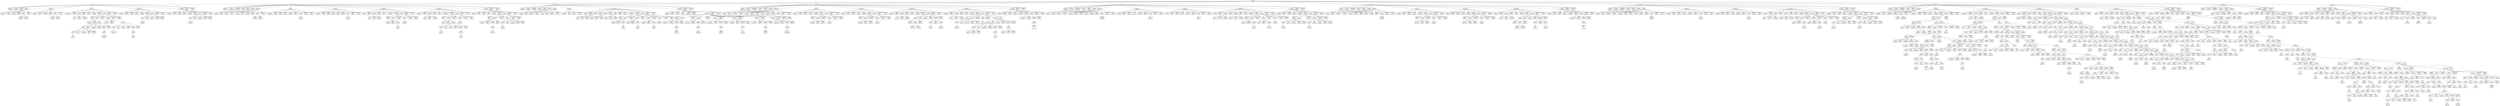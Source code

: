 digraph ParseTree {
    node [shape=box];
    0 [label="program\nLine: 0"];
    1 [label="class\nLine: 0"];
    2 [label="CLASS\nText: class\nLine: 38"];
    1 -> 2;
    3 [label="TYPE\nText: Graph\nLine: 38"];
    1 -> 3;
    4 [label="LBRACE\nText: {\nLine: 38"];
    1 -> 4;
    5 [label="feature\nLine: 3"];
    6 [label="ID\nText: vertices\nLine: 40"];
    5 -> 6;
    7 [label="COLON\nText: :\nLine: 40"];
    5 -> 7;
    8 [label="TYPE\nText: VList\nLine: 40"];
    5 -> 8;
    9 [label="ARROW\nText: <-\nLine: 40"];
    5 -> 9;
    10 [label="expr\nLine: 7"];
    11 [label="NEW\nText: new\nLine: 40"];
    10 -> 11;
    12 [label="TYPE\nText: VList\nLine: 40"];
    10 -> 12;
    5 -> 10;
    13 [label="SEMICOLON\nText: ;\nLine: 40"];
    5 -> 13;
    1 -> 5;
    14 [label="feature\nLine: 10"];
    15 [label="ID\nText: edges\nLine: 41"];
    14 -> 15;
    16 [label="COLON\nText: :\nLine: 41"];
    14 -> 16;
    17 [label="TYPE\nText: EList\nLine: 41"];
    14 -> 17;
    18 [label="ARROW\nText: <-\nLine: 41"];
    14 -> 18;
    19 [label="expr\nLine: 14"];
    20 [label="NEW\nText: new\nLine: 41"];
    19 -> 20;
    21 [label="TYPE\nText: EList\nLine: 41"];
    19 -> 21;
    14 -> 19;
    22 [label="SEMICOLON\nText: ;\nLine: 41"];
    14 -> 22;
    1 -> 14;
    23 [label="feature\nLine: 17"];
    24 [label="ID\nText: add_vertice\nLine: 43"];
    23 -> 24;
    25 [label="LPAREN\nText: (\nLine: 43"];
    23 -> 25;
    26 [label="formal\nLine: 19"];
    27 [label="ID\nText: v\nLine: 43"];
    26 -> 27;
    28 [label="COLON\nText: :\nLine: 43"];
    26 -> 28;
    29 [label="TYPE\nText: Vertice\nLine: 43"];
    26 -> 29;
    23 -> 26;
    30 [label="RPAREN\nText: )\nLine: 43"];
    23 -> 30;
    31 [label="COLON\nText: :\nLine: 43"];
    23 -> 31;
    32 [label="TYPE\nText: Object\nLine: 43"];
    23 -> 32;
    33 [label="LBRACE\nText: {\nLine: 43"];
    23 -> 33;
    34 [label="expr\nLine: 26"];
    35 [label="LBRACE\nText: {\nLine: 43"];
    34 -> 35;
    36 [label="expr\nLine: 27"];
    37 [label="ID\nText: edges\nLine: 44"];
    36 -> 37;
    38 [label="ARROW\nText: <-\nLine: 44"];
    36 -> 38;
    39 [label="expr\nLine: 29"];
    40 [label="expr\nLine: 29"];
    41 [label="expr\nLine: 29"];
    42 [label="ID\nText: v\nLine: 44"];
    41 -> 42;
    40 -> 41;
    43 [label="DOT\nText: .\nLine: 44"];
    40 -> 43;
    44 [label="ID\nText: outgoing\nLine: 44"];
    40 -> 44;
    45 [label="LPAREN\nText: (\nLine: 44"];
    40 -> 45;
    46 [label="RPAREN\nText: )\nLine: 44"];
    40 -> 46;
    39 -> 40;
    47 [label="DOT\nText: .\nLine: 44"];
    39 -> 47;
    48 [label="ID\nText: append\nLine: 44"];
    39 -> 48;
    49 [label="LPAREN\nText: (\nLine: 44"];
    39 -> 49;
    50 [label="exprList\nLine: 37"];
    51 [label="expr\nLine: 37"];
    52 [label="ID\nText: edges\nLine: 44"];
    51 -> 52;
    50 -> 51;
    39 -> 50;
    53 [label="RPAREN\nText: )\nLine: 44"];
    39 -> 53;
    36 -> 39;
    34 -> 36;
    54 [label="SEMICOLON\nText: ;\nLine: 44"];
    34 -> 54;
    55 [label="expr\nLine: 40"];
    56 [label="ID\nText: vertices\nLine: 45"];
    55 -> 56;
    57 [label="ARROW\nText: <-\nLine: 45"];
    55 -> 57;
    58 [label="expr\nLine: 42"];
    59 [label="expr\nLine: 42"];
    60 [label="ID\nText: vertices\nLine: 45"];
    59 -> 60;
    58 -> 59;
    61 [label="DOT\nText: .\nLine: 45"];
    58 -> 61;
    62 [label="ID\nText: cons\nLine: 45"];
    58 -> 62;
    63 [label="LPAREN\nText: (\nLine: 45"];
    58 -> 63;
    64 [label="exprList\nLine: 46"];
    65 [label="expr\nLine: 46"];
    66 [label="ID\nText: v\nLine: 45"];
    65 -> 66;
    64 -> 65;
    58 -> 64;
    67 [label="RPAREN\nText: )\nLine: 45"];
    58 -> 67;
    55 -> 58;
    34 -> 55;
    68 [label="SEMICOLON\nText: ;\nLine: 45"];
    34 -> 68;
    69 [label="RBRACE\nText: }\nLine: 46"];
    34 -> 69;
    23 -> 34;
    70 [label="RBRACE\nText: }\nLine: 46"];
    23 -> 70;
    71 [label="SEMICOLON\nText: ;\nLine: 46"];
    23 -> 71;
    1 -> 23;
    72 [label="feature\nLine: 52"];
    73 [label="ID\nText: print_E\nLine: 48"];
    72 -> 73;
    74 [label="LPAREN\nText: (\nLine: 48"];
    72 -> 74;
    75 [label="RPAREN\nText: )\nLine: 48"];
    72 -> 75;
    76 [label="COLON\nText: :\nLine: 48"];
    72 -> 76;
    77 [label="TYPE\nText: Object\nLine: 48"];
    72 -> 77;
    78 [label="LBRACE\nText: {\nLine: 48"];
    72 -> 78;
    79 [label="expr\nLine: 58"];
    80 [label="expr\nLine: 58"];
    81 [label="ID\nText: edges\nLine: 48"];
    80 -> 81;
    79 -> 80;
    82 [label="DOT\nText: .\nLine: 48"];
    79 -> 82;
    83 [label="ID\nText: print\nLine: 48"];
    79 -> 83;
    84 [label="LPAREN\nText: (\nLine: 48"];
    79 -> 84;
    85 [label="RPAREN\nText: )\nLine: 48"];
    79 -> 85;
    72 -> 79;
    86 [label="RBRACE\nText: }\nLine: 48"];
    72 -> 86;
    87 [label="SEMICOLON\nText: ;\nLine: 48"];
    72 -> 87;
    1 -> 72;
    88 [label="feature\nLine: 65"];
    89 [label="ID\nText: print_V\nLine: 49"];
    88 -> 89;
    90 [label="LPAREN\nText: (\nLine: 49"];
    88 -> 90;
    91 [label="RPAREN\nText: )\nLine: 49"];
    88 -> 91;
    92 [label="COLON\nText: :\nLine: 49"];
    88 -> 92;
    93 [label="TYPE\nText: Object\nLine: 49"];
    88 -> 93;
    94 [label="LBRACE\nText: {\nLine: 49"];
    88 -> 94;
    95 [label="expr\nLine: 71"];
    96 [label="expr\nLine: 71"];
    97 [label="ID\nText: vertices\nLine: 49"];
    96 -> 97;
    95 -> 96;
    98 [label="DOT\nText: .\nLine: 49"];
    95 -> 98;
    99 [label="ID\nText: print\nLine: 49"];
    95 -> 99;
    100 [label="LPAREN\nText: (\nLine: 49"];
    95 -> 100;
    101 [label="RPAREN\nText: )\nLine: 49"];
    95 -> 101;
    88 -> 95;
    102 [label="RBRACE\nText: }\nLine: 49"];
    88 -> 102;
    103 [label="SEMICOLON\nText: ;\nLine: 49"];
    88 -> 103;
    1 -> 88;
    104 [label="RBRACE\nText: }\nLine: 51"];
    1 -> 104;
    105 [label="SEMICOLON\nText: ;\nLine: 51"];
    1 -> 105;
    0 -> 1;
    106 [label="class\nLine: 80"];
    107 [label="CLASS\nText: class\nLine: 53"];
    106 -> 107;
    108 [label="TYPE\nText: Vertice\nLine: 53"];
    106 -> 108;
    109 [label="INHERITS\nText: inherits\nLine: 53"];
    106 -> 109;
    110 [label="TYPE\nText: IO\nLine: 53"];
    106 -> 110;
    111 [label="LBRACE\nText: {\nLine: 53"];
    106 -> 111;
    112 [label="feature\nLine: 85"];
    113 [label="ID\nText: num\nLine: 55"];
    112 -> 113;
    114 [label="COLON\nText: :\nLine: 55"];
    112 -> 114;
    115 [label="TYPE\nText: Int\nLine: 55"];
    112 -> 115;
    116 [label="SEMICOLON\nText: ;\nLine: 55"];
    112 -> 116;
    106 -> 112;
    117 [label="feature\nLine: 89"];
    118 [label="ID\nText: out\nLine: 56"];
    117 -> 118;
    119 [label="COLON\nText: :\nLine: 56"];
    117 -> 119;
    120 [label="TYPE\nText: EList\nLine: 56"];
    117 -> 120;
    121 [label="ARROW\nText: <-\nLine: 56"];
    117 -> 121;
    122 [label="expr\nLine: 93"];
    123 [label="NEW\nText: new\nLine: 56"];
    122 -> 123;
    124 [label="TYPE\nText: EList\nLine: 56"];
    122 -> 124;
    117 -> 122;
    125 [label="SEMICOLON\nText: ;\nLine: 56"];
    117 -> 125;
    106 -> 117;
    126 [label="feature\nLine: 96"];
    127 [label="ID\nText: outgoing\nLine: 58"];
    126 -> 127;
    128 [label="LPAREN\nText: (\nLine: 58"];
    126 -> 128;
    129 [label="RPAREN\nText: )\nLine: 58"];
    126 -> 129;
    130 [label="COLON\nText: :\nLine: 58"];
    126 -> 130;
    131 [label="TYPE\nText: EList\nLine: 58"];
    126 -> 131;
    132 [label="LBRACE\nText: {\nLine: 58"];
    126 -> 132;
    133 [label="expr\nLine: 102"];
    134 [label="ID\nText: out\nLine: 58"];
    133 -> 134;
    126 -> 133;
    135 [label="RBRACE\nText: }\nLine: 58"];
    126 -> 135;
    136 [label="SEMICOLON\nText: ;\nLine: 58"];
    126 -> 136;
    106 -> 126;
    137 [label="feature\nLine: 105"];
    138 [label="ID\nText: number\nLine: 60"];
    137 -> 138;
    139 [label="LPAREN\nText: (\nLine: 60"];
    137 -> 139;
    140 [label="RPAREN\nText: )\nLine: 60"];
    137 -> 140;
    141 [label="COLON\nText: :\nLine: 60"];
    137 -> 141;
    142 [label="TYPE\nText: Int\nLine: 60"];
    137 -> 142;
    143 [label="LBRACE\nText: {\nLine: 60"];
    137 -> 143;
    144 [label="expr\nLine: 111"];
    145 [label="ID\nText: num\nLine: 60"];
    144 -> 145;
    137 -> 144;
    146 [label="RBRACE\nText: }\nLine: 60"];
    137 -> 146;
    147 [label="SEMICOLON\nText: ;\nLine: 60"];
    137 -> 147;
    106 -> 137;
    148 [label="feature\nLine: 114"];
    149 [label="ID\nText: init\nLine: 62"];
    148 -> 149;
    150 [label="LPAREN\nText: (\nLine: 62"];
    148 -> 150;
    151 [label="formal\nLine: 116"];
    152 [label="ID\nText: n\nLine: 62"];
    151 -> 152;
    153 [label="COLON\nText: :\nLine: 62"];
    151 -> 153;
    154 [label="TYPE\nText: Int\nLine: 62"];
    151 -> 154;
    148 -> 151;
    155 [label="RPAREN\nText: )\nLine: 62"];
    148 -> 155;
    156 [label="COLON\nText: :\nLine: 62"];
    148 -> 156;
    157 [label="TYPE\nText: SELF_TYPE\nLine: 62"];
    148 -> 157;
    158 [label="LBRACE\nText: {\nLine: 62"];
    148 -> 158;
    159 [label="expr\nLine: 123"];
    160 [label="LBRACE\nText: {\nLine: 63"];
    159 -> 160;
    161 [label="expr\nLine: 124"];
    162 [label="ID\nText: num\nLine: 64"];
    161 -> 162;
    163 [label="ARROW\nText: <-\nLine: 64"];
    161 -> 163;
    164 [label="expr\nLine: 126"];
    165 [label="ID\nText: n\nLine: 64"];
    164 -> 165;
    161 -> 164;
    159 -> 161;
    166 [label="SEMICOLON\nText: ;\nLine: 64"];
    159 -> 166;
    167 [label="expr\nLine: 128"];
    168 [label="ID\nText: self\nLine: 65"];
    167 -> 168;
    159 -> 167;
    169 [label="SEMICOLON\nText: ;\nLine: 65"];
    159 -> 169;
    170 [label="RBRACE\nText: }\nLine: 66"];
    159 -> 170;
    148 -> 159;
    171 [label="RBRACE\nText: }\nLine: 67"];
    148 -> 171;
    172 [label="SEMICOLON\nText: ;\nLine: 67"];
    148 -> 172;
    106 -> 148;
    173 [label="feature\nLine: 133"];
    174 [label="ID\nText: add_out\nLine: 70"];
    173 -> 174;
    175 [label="LPAREN\nText: (\nLine: 70"];
    173 -> 175;
    176 [label="formal\nLine: 135"];
    177 [label="ID\nText: s\nLine: 70"];
    176 -> 177;
    178 [label="COLON\nText: :\nLine: 70"];
    176 -> 178;
    179 [label="TYPE\nText: Edge\nLine: 70"];
    176 -> 179;
    173 -> 176;
    180 [label="RPAREN\nText: )\nLine: 70"];
    173 -> 180;
    181 [label="COLON\nText: :\nLine: 70"];
    173 -> 181;
    182 [label="TYPE\nText: SELF_TYPE\nLine: 70"];
    173 -> 182;
    183 [label="LBRACE\nText: {\nLine: 70"];
    173 -> 183;
    184 [label="expr\nLine: 142"];
    185 [label="LBRACE\nText: {\nLine: 71"];
    184 -> 185;
    186 [label="expr\nLine: 143"];
    187 [label="ID\nText: out\nLine: 72"];
    186 -> 187;
    188 [label="ARROW\nText: <-\nLine: 72"];
    186 -> 188;
    189 [label="expr\nLine: 145"];
    190 [label="expr\nLine: 145"];
    191 [label="ID\nText: out\nLine: 72"];
    190 -> 191;
    189 -> 190;
    192 [label="DOT\nText: .\nLine: 72"];
    189 -> 192;
    193 [label="ID\nText: cons\nLine: 72"];
    189 -> 193;
    194 [label="LPAREN\nText: (\nLine: 72"];
    189 -> 194;
    195 [label="exprList\nLine: 149"];
    196 [label="expr\nLine: 149"];
    197 [label="ID\nText: s\nLine: 72"];
    196 -> 197;
    195 -> 196;
    189 -> 195;
    198 [label="RPAREN\nText: )\nLine: 72"];
    189 -> 198;
    186 -> 189;
    184 -> 186;
    199 [label="SEMICOLON\nText: ;\nLine: 72"];
    184 -> 199;
    200 [label="expr\nLine: 152"];
    201 [label="ID\nText: self\nLine: 73"];
    200 -> 201;
    184 -> 200;
    202 [label="SEMICOLON\nText: ;\nLine: 73"];
    184 -> 202;
    203 [label="RBRACE\nText: }\nLine: 74"];
    184 -> 203;
    173 -> 184;
    204 [label="RBRACE\nText: }\nLine: 75"];
    173 -> 204;
    205 [label="SEMICOLON\nText: ;\nLine: 75"];
    173 -> 205;
    106 -> 173;
    206 [label="feature\nLine: 157"];
    207 [label="ID\nText: print\nLine: 77"];
    206 -> 207;
    208 [label="LPAREN\nText: (\nLine: 77"];
    206 -> 208;
    209 [label="RPAREN\nText: )\nLine: 77"];
    206 -> 209;
    210 [label="COLON\nText: :\nLine: 77"];
    206 -> 210;
    211 [label="TYPE\nText: Object\nLine: 77"];
    206 -> 211;
    212 [label="LBRACE\nText: {\nLine: 77"];
    206 -> 212;
    213 [label="expr\nLine: 163"];
    214 [label="LBRACE\nText: {\nLine: 78"];
    213 -> 214;
    215 [label="expr\nLine: 164"];
    216 [label="ID\nText: out_int\nLine: 79"];
    215 -> 216;
    217 [label="LPAREN\nText: (\nLine: 79"];
    215 -> 217;
    218 [label="exprList\nLine: 166"];
    219 [label="expr\nLine: 166"];
    220 [label="ID\nText: num\nLine: 79"];
    219 -> 220;
    218 -> 219;
    215 -> 218;
    221 [label="RPAREN\nText: )\nLine: 79"];
    215 -> 221;
    213 -> 215;
    222 [label="SEMICOLON\nText: ;\nLine: 79"];
    213 -> 222;
    223 [label="expr\nLine: 169"];
    224 [label="expr\nLine: 169"];
    225 [label="ID\nText: out\nLine: 80"];
    224 -> 225;
    223 -> 224;
    226 [label="DOT\nText: .\nLine: 80"];
    223 -> 226;
    227 [label="ID\nText: print\nLine: 80"];
    223 -> 227;
    228 [label="LPAREN\nText: (\nLine: 80"];
    223 -> 228;
    229 [label="RPAREN\nText: )\nLine: 80"];
    223 -> 229;
    213 -> 223;
    230 [label="SEMICOLON\nText: ;\nLine: 80"];
    213 -> 230;
    231 [label="RBRACE\nText: }\nLine: 81"];
    213 -> 231;
    206 -> 213;
    232 [label="RBRACE\nText: }\nLine: 82"];
    206 -> 232;
    233 [label="SEMICOLON\nText: ;\nLine: 82"];
    206 -> 233;
    106 -> 206;
    234 [label="RBRACE\nText: }\nLine: 84"];
    106 -> 234;
    235 [label="SEMICOLON\nText: ;\nLine: 84"];
    106 -> 235;
    0 -> 106;
    236 [label="class\nLine: 180"];
    237 [label="CLASS\nText: class\nLine: 86"];
    236 -> 237;
    238 [label="TYPE\nText: Edge\nLine: 86"];
    236 -> 238;
    239 [label="INHERITS\nText: inherits\nLine: 86"];
    236 -> 239;
    240 [label="TYPE\nText: IO\nLine: 86"];
    236 -> 240;
    241 [label="LBRACE\nText: {\nLine: 86"];
    236 -> 241;
    242 [label="feature\nLine: 185"];
    243 [label="ID\nText: from\nLine: 88"];
    242 -> 243;
    244 [label="COLON\nText: :\nLine: 88"];
    242 -> 244;
    245 [label="TYPE\nText: Int\nLine: 88"];
    242 -> 245;
    246 [label="SEMICOLON\nText: ;\nLine: 88"];
    242 -> 246;
    236 -> 242;
    247 [label="feature\nLine: 189"];
    248 [label="ID\nText: to\nLine: 89"];
    247 -> 248;
    249 [label="COLON\nText: :\nLine: 89"];
    247 -> 249;
    250 [label="TYPE\nText: Int\nLine: 89"];
    247 -> 250;
    251 [label="SEMICOLON\nText: ;\nLine: 89"];
    247 -> 251;
    236 -> 247;
    252 [label="feature\nLine: 193"];
    253 [label="ID\nText: weight\nLine: 90"];
    252 -> 253;
    254 [label="COLON\nText: :\nLine: 90"];
    252 -> 254;
    255 [label="TYPE\nText: Int\nLine: 90"];
    252 -> 255;
    256 [label="SEMICOLON\nText: ;\nLine: 90"];
    252 -> 256;
    236 -> 252;
    257 [label="feature\nLine: 197"];
    258 [label="ID\nText: init\nLine: 92"];
    257 -> 258;
    259 [label="LPAREN\nText: (\nLine: 92"];
    257 -> 259;
    260 [label="formal\nLine: 199"];
    261 [label="ID\nText: f\nLine: 92"];
    260 -> 261;
    262 [label="COLON\nText: :\nLine: 92"];
    260 -> 262;
    263 [label="TYPE\nText: Int\nLine: 92"];
    260 -> 263;
    257 -> 260;
    264 [label="COMMA\nText: ,\nLine: 92"];
    257 -> 264;
    265 [label="formal\nLine: 203"];
    266 [label="ID\nText: t\nLine: 92"];
    265 -> 266;
    267 [label="COLON\nText: :\nLine: 92"];
    265 -> 267;
    268 [label="TYPE\nText: Int\nLine: 92"];
    265 -> 268;
    257 -> 265;
    269 [label="COMMA\nText: ,\nLine: 92"];
    257 -> 269;
    270 [label="formal\nLine: 207"];
    271 [label="ID\nText: w\nLine: 92"];
    270 -> 271;
    272 [label="COLON\nText: :\nLine: 92"];
    270 -> 272;
    273 [label="TYPE\nText: Int\nLine: 92"];
    270 -> 273;
    257 -> 270;
    274 [label="RPAREN\nText: )\nLine: 92"];
    257 -> 274;
    275 [label="COLON\nText: :\nLine: 92"];
    257 -> 275;
    276 [label="TYPE\nText: SELF_TYPE\nLine: 92"];
    257 -> 276;
    277 [label="LBRACE\nText: {\nLine: 92"];
    257 -> 277;
    278 [label="expr\nLine: 214"];
    279 [label="LBRACE\nText: {\nLine: 93"];
    278 -> 279;
    280 [label="expr\nLine: 215"];
    281 [label="ID\nText: from\nLine: 94"];
    280 -> 281;
    282 [label="ARROW\nText: <-\nLine: 94"];
    280 -> 282;
    283 [label="expr\nLine: 217"];
    284 [label="ID\nText: f\nLine: 94"];
    283 -> 284;
    280 -> 283;
    278 -> 280;
    285 [label="SEMICOLON\nText: ;\nLine: 94"];
    278 -> 285;
    286 [label="expr\nLine: 219"];
    287 [label="ID\nText: to\nLine: 95"];
    286 -> 287;
    288 [label="ARROW\nText: <-\nLine: 95"];
    286 -> 288;
    289 [label="expr\nLine: 221"];
    290 [label="ID\nText: t\nLine: 95"];
    289 -> 290;
    286 -> 289;
    278 -> 286;
    291 [label="SEMICOLON\nText: ;\nLine: 95"];
    278 -> 291;
    292 [label="expr\nLine: 223"];
    293 [label="ID\nText: weight\nLine: 96"];
    292 -> 293;
    294 [label="ARROW\nText: <-\nLine: 96"];
    292 -> 294;
    295 [label="expr\nLine: 225"];
    296 [label="ID\nText: w\nLine: 96"];
    295 -> 296;
    292 -> 295;
    278 -> 292;
    297 [label="SEMICOLON\nText: ;\nLine: 96"];
    278 -> 297;
    298 [label="expr\nLine: 227"];
    299 [label="ID\nText: self\nLine: 97"];
    298 -> 299;
    278 -> 298;
    300 [label="SEMICOLON\nText: ;\nLine: 97"];
    278 -> 300;
    301 [label="RBRACE\nText: }\nLine: 98"];
    278 -> 301;
    257 -> 278;
    302 [label="RBRACE\nText: }\nLine: 99"];
    257 -> 302;
    303 [label="SEMICOLON\nText: ;\nLine: 99"];
    257 -> 303;
    236 -> 257;
    304 [label="feature\nLine: 232"];
    305 [label="ID\nText: print\nLine: 101"];
    304 -> 305;
    306 [label="LPAREN\nText: (\nLine: 101"];
    304 -> 306;
    307 [label="RPAREN\nText: )\nLine: 101"];
    304 -> 307;
    308 [label="COLON\nText: :\nLine: 101"];
    304 -> 308;
    309 [label="TYPE\nText: Object\nLine: 101"];
    304 -> 309;
    310 [label="LBRACE\nText: {\nLine: 101"];
    304 -> 310;
    311 [label="expr\nLine: 238"];
    312 [label="LBRACE\nText: {\nLine: 102"];
    311 -> 312;
    313 [label="expr\nLine: 239"];
    314 [label="ID\nText: out_string\nLine: 103"];
    313 -> 314;
    315 [label="LPAREN\nText: (\nLine: 103"];
    313 -> 315;
    316 [label="exprList\nLine: 241"];
    317 [label="expr\nLine: 241"];
    318 [label="STRING\nText: \" (\"\nLine: 103"];
    317 -> 318;
    316 -> 317;
    313 -> 316;
    319 [label="RPAREN\nText: )\nLine: 103"];
    313 -> 319;
    311 -> 313;
    320 [label="SEMICOLON\nText: ;\nLine: 103"];
    311 -> 320;
    321 [label="expr\nLine: 244"];
    322 [label="ID\nText: out_int\nLine: 104"];
    321 -> 322;
    323 [label="LPAREN\nText: (\nLine: 104"];
    321 -> 323;
    324 [label="exprList\nLine: 246"];
    325 [label="expr\nLine: 246"];
    326 [label="ID\nText: from\nLine: 104"];
    325 -> 326;
    324 -> 325;
    321 -> 324;
    327 [label="RPAREN\nText: )\nLine: 104"];
    321 -> 327;
    311 -> 321;
    328 [label="SEMICOLON\nText: ;\nLine: 104"];
    311 -> 328;
    329 [label="expr\nLine: 249"];
    330 [label="ID\nText: out_string\nLine: 105"];
    329 -> 330;
    331 [label="LPAREN\nText: (\nLine: 105"];
    329 -> 331;
    332 [label="exprList\nLine: 251"];
    333 [label="expr\nLine: 251"];
    334 [label="STRING\nText: \",\"\nLine: 105"];
    333 -> 334;
    332 -> 333;
    329 -> 332;
    335 [label="RPAREN\nText: )\nLine: 105"];
    329 -> 335;
    311 -> 329;
    336 [label="SEMICOLON\nText: ;\nLine: 105"];
    311 -> 336;
    337 [label="expr\nLine: 254"];
    338 [label="ID\nText: out_int\nLine: 106"];
    337 -> 338;
    339 [label="LPAREN\nText: (\nLine: 106"];
    337 -> 339;
    340 [label="exprList\nLine: 256"];
    341 [label="expr\nLine: 256"];
    342 [label="ID\nText: to\nLine: 106"];
    341 -> 342;
    340 -> 341;
    337 -> 340;
    343 [label="RPAREN\nText: )\nLine: 106"];
    337 -> 343;
    311 -> 337;
    344 [label="SEMICOLON\nText: ;\nLine: 106"];
    311 -> 344;
    345 [label="expr\nLine: 259"];
    346 [label="ID\nText: out_string\nLine: 107"];
    345 -> 346;
    347 [label="LPAREN\nText: (\nLine: 107"];
    345 -> 347;
    348 [label="exprList\nLine: 261"];
    349 [label="expr\nLine: 261"];
    350 [label="STRING\nText: \")\"\nLine: 107"];
    349 -> 350;
    348 -> 349;
    345 -> 348;
    351 [label="RPAREN\nText: )\nLine: 107"];
    345 -> 351;
    311 -> 345;
    352 [label="SEMICOLON\nText: ;\nLine: 107"];
    311 -> 352;
    353 [label="expr\nLine: 264"];
    354 [label="ID\nText: out_int\nLine: 108"];
    353 -> 354;
    355 [label="LPAREN\nText: (\nLine: 108"];
    353 -> 355;
    356 [label="exprList\nLine: 266"];
    357 [label="expr\nLine: 266"];
    358 [label="ID\nText: weight\nLine: 108"];
    357 -> 358;
    356 -> 357;
    353 -> 356;
    359 [label="RPAREN\nText: )\nLine: 108"];
    353 -> 359;
    311 -> 353;
    360 [label="SEMICOLON\nText: ;\nLine: 108"];
    311 -> 360;
    361 [label="RBRACE\nText: }\nLine: 109"];
    311 -> 361;
    304 -> 311;
    362 [label="RBRACE\nText: }\nLine: 110"];
    304 -> 362;
    363 [label="SEMICOLON\nText: ;\nLine: 110"];
    304 -> 363;
    236 -> 304;
    364 [label="RBRACE\nText: }\nLine: 112"];
    236 -> 364;
    365 [label="SEMICOLON\nText: ;\nLine: 112"];
    236 -> 365;
    0 -> 236;
    366 [label="class\nLine: 274"];
    367 [label="CLASS\nText: class\nLine: 116"];
    366 -> 367;
    368 [label="TYPE\nText: EList\nLine: 116"];
    366 -> 368;
    369 [label="INHERITS\nText: inherits\nLine: 116"];
    366 -> 369;
    370 [label="TYPE\nText: IO\nLine: 116"];
    366 -> 370;
    371 [label="LBRACE\nText: {\nLine: 116"];
    366 -> 371;
    372 [label="feature\nLine: 279"];
    373 [label="ID\nText: car\nLine: 119"];
    372 -> 373;
    374 [label="COLON\nText: :\nLine: 119"];
    372 -> 374;
    375 [label="TYPE\nText: Edge\nLine: 119"];
    372 -> 375;
    376 [label="SEMICOLON\nText: ;\nLine: 119"];
    372 -> 376;
    366 -> 372;
    377 [label="feature\nLine: 283"];
    378 [label="ID\nText: isNil\nLine: 121"];
    377 -> 378;
    379 [label="LPAREN\nText: (\nLine: 121"];
    377 -> 379;
    380 [label="RPAREN\nText: )\nLine: 121"];
    377 -> 380;
    381 [label="COLON\nText: :\nLine: 121"];
    377 -> 381;
    382 [label="TYPE\nText: Bool\nLine: 121"];
    377 -> 382;
    383 [label="LBRACE\nText: {\nLine: 121"];
    377 -> 383;
    384 [label="expr\nLine: 289"];
    385 [label="TRUE\nText: true\nLine: 121"];
    384 -> 385;
    377 -> 384;
    386 [label="RBRACE\nText: }\nLine: 121"];
    377 -> 386;
    387 [label="SEMICOLON\nText: ;\nLine: 121"];
    377 -> 387;
    366 -> 377;
    388 [label="feature\nLine: 292"];
    389 [label="ID\nText: head\nLine: 123"];
    388 -> 389;
    390 [label="LPAREN\nText: (\nLine: 123"];
    388 -> 390;
    391 [label="RPAREN\nText: )\nLine: 123"];
    388 -> 391;
    392 [label="COLON\nText: :\nLine: 123"];
    388 -> 392;
    393 [label="TYPE\nText: Edge\nLine: 123"];
    388 -> 393;
    394 [label="LBRACE\nText: {\nLine: 123"];
    388 -> 394;
    395 [label="expr\nLine: 298"];
    396 [label="LBRACE\nText: {\nLine: 123"];
    395 -> 396;
    397 [label="expr\nLine: 299"];
    398 [label="ID\nText: abort\nLine: 123"];
    397 -> 398;
    399 [label="LPAREN\nText: (\nLine: 123"];
    397 -> 399;
    400 [label="RPAREN\nText: )\nLine: 123"];
    397 -> 400;
    395 -> 397;
    401 [label="SEMICOLON\nText: ;\nLine: 123"];
    395 -> 401;
    402 [label="expr\nLine: 303"];
    403 [label="ID\nText: car\nLine: 123"];
    402 -> 403;
    395 -> 402;
    404 [label="SEMICOLON\nText: ;\nLine: 123"];
    395 -> 404;
    405 [label="RBRACE\nText: }\nLine: 123"];
    395 -> 405;
    388 -> 395;
    406 [label="RBRACE\nText: }\nLine: 123"];
    388 -> 406;
    407 [label="SEMICOLON\nText: ;\nLine: 123"];
    388 -> 407;
    366 -> 388;
    408 [label="feature\nLine: 308"];
    409 [label="ID\nText: tail\nLine: 125"];
    408 -> 409;
    410 [label="LPAREN\nText: (\nLine: 125"];
    408 -> 410;
    411 [label="RPAREN\nText: )\nLine: 125"];
    408 -> 411;
    412 [label="COLON\nText: :\nLine: 125"];
    408 -> 412;
    413 [label="TYPE\nText: EList\nLine: 125"];
    408 -> 413;
    414 [label="LBRACE\nText: {\nLine: 125"];
    408 -> 414;
    415 [label="expr\nLine: 314"];
    416 [label="LBRACE\nText: {\nLine: 125"];
    415 -> 416;
    417 [label="expr\nLine: 315"];
    418 [label="ID\nText: abort\nLine: 125"];
    417 -> 418;
    419 [label="LPAREN\nText: (\nLine: 125"];
    417 -> 419;
    420 [label="RPAREN\nText: )\nLine: 125"];
    417 -> 420;
    415 -> 417;
    421 [label="SEMICOLON\nText: ;\nLine: 125"];
    415 -> 421;
    422 [label="expr\nLine: 319"];
    423 [label="ID\nText: self\nLine: 125"];
    422 -> 423;
    415 -> 422;
    424 [label="SEMICOLON\nText: ;\nLine: 125"];
    415 -> 424;
    425 [label="RBRACE\nText: }\nLine: 125"];
    415 -> 425;
    408 -> 415;
    426 [label="RBRACE\nText: }\nLine: 125"];
    408 -> 426;
    427 [label="SEMICOLON\nText: ;\nLine: 125"];
    408 -> 427;
    366 -> 408;
    428 [label="feature\nLine: 324"];
    429 [label="ID\nText: cons\nLine: 134"];
    428 -> 429;
    430 [label="LPAREN\nText: (\nLine: 134"];
    428 -> 430;
    431 [label="formal\nLine: 326"];
    432 [label="ID\nText: e\nLine: 134"];
    431 -> 432;
    433 [label="COLON\nText: :\nLine: 134"];
    431 -> 433;
    434 [label="TYPE\nText: Edge\nLine: 134"];
    431 -> 434;
    428 -> 431;
    435 [label="RPAREN\nText: )\nLine: 134"];
    428 -> 435;
    436 [label="COLON\nText: :\nLine: 134"];
    428 -> 436;
    437 [label="TYPE\nText: EList\nLine: 134"];
    428 -> 437;
    438 [label="LBRACE\nText: {\nLine: 134"];
    428 -> 438;
    439 [label="expr\nLine: 333"];
    440 [label="expr\nLine: 333"];
    441 [label="LPAREN\nText: (\nLine: 135"];
    440 -> 441;
    442 [label="expr\nLine: 334"];
    443 [label="NEW\nText: new\nLine: 135"];
    442 -> 443;
    444 [label="TYPE\nText: ECons\nLine: 135"];
    442 -> 444;
    440 -> 442;
    445 [label="RPAREN\nText: )\nLine: 135"];
    440 -> 445;
    439 -> 440;
    446 [label="DOT\nText: .\nLine: 135"];
    439 -> 446;
    447 [label="ID\nText: init\nLine: 135"];
    439 -> 447;
    448 [label="LPAREN\nText: (\nLine: 135"];
    439 -> 448;
    449 [label="exprList\nLine: 340"];
    450 [label="expr\nLine: 340"];
    451 [label="ID\nText: e\nLine: 135"];
    450 -> 451;
    449 -> 450;
    452 [label="COMMA\nText: ,\nLine: 135"];
    449 -> 452;
    453 [label="expr\nLine: 342"];
    454 [label="ID\nText: self\nLine: 135"];
    453 -> 454;
    449 -> 453;
    439 -> 449;
    455 [label="RPAREN\nText: )\nLine: 135"];
    439 -> 455;
    428 -> 439;
    456 [label="RBRACE\nText: }\nLine: 136"];
    428 -> 456;
    457 [label="SEMICOLON\nText: ;\nLine: 136"];
    428 -> 457;
    366 -> 428;
    458 [label="feature\nLine: 346"];
    459 [label="ID\nText: append\nLine: 138"];
    458 -> 459;
    460 [label="LPAREN\nText: (\nLine: 138"];
    458 -> 460;
    461 [label="formal\nLine: 348"];
    462 [label="ID\nText: l\nLine: 138"];
    461 -> 462;
    463 [label="COLON\nText: :\nLine: 138"];
    461 -> 463;
    464 [label="TYPE\nText: EList\nLine: 138"];
    461 -> 464;
    458 -> 461;
    465 [label="RPAREN\nText: )\nLine: 138"];
    458 -> 465;
    466 [label="COLON\nText: :\nLine: 138"];
    458 -> 466;
    467 [label="TYPE\nText: EList\nLine: 138"];
    458 -> 467;
    468 [label="LBRACE\nText: {\nLine: 138"];
    458 -> 468;
    469 [label="expr\nLine: 355"];
    470 [label="IF\nText: if\nLine: 139"];
    469 -> 470;
    471 [label="expr\nLine: 356"];
    472 [label="expr\nLine: 356"];
    473 [label="ID\nText: self\nLine: 139"];
    472 -> 473;
    471 -> 472;
    474 [label="DOT\nText: .\nLine: 139"];
    471 -> 474;
    475 [label="ID\nText: isNil\nLine: 139"];
    471 -> 475;
    476 [label="LPAREN\nText: (\nLine: 139"];
    471 -> 476;
    477 [label="RPAREN\nText: )\nLine: 139"];
    471 -> 477;
    469 -> 471;
    478 [label="THEN\nText: then\nLine: 139"];
    469 -> 478;
    479 [label="expr\nLine: 362"];
    480 [label="ID\nText: l\nLine: 139"];
    479 -> 480;
    469 -> 479;
    481 [label="ELSE\nText: else\nLine: 140"];
    469 -> 481;
    482 [label="expr\nLine: 364"];
    483 [label="expr\nLine: 364"];
    484 [label="expr\nLine: 364"];
    485 [label="ID\nText: tail\nLine: 140"];
    484 -> 485;
    486 [label="LPAREN\nText: (\nLine: 140"];
    484 -> 486;
    487 [label="RPAREN\nText: )\nLine: 140"];
    484 -> 487;
    483 -> 484;
    488 [label="DOT\nText: .\nLine: 140"];
    483 -> 488;
    489 [label="ID\nText: append\nLine: 140"];
    483 -> 489;
    490 [label="LPAREN\nText: (\nLine: 140"];
    483 -> 490;
    491 [label="exprList\nLine: 370"];
    492 [label="expr\nLine: 370"];
    493 [label="ID\nText: l\nLine: 140"];
    492 -> 493;
    491 -> 492;
    483 -> 491;
    494 [label="RPAREN\nText: )\nLine: 140"];
    483 -> 494;
    482 -> 483;
    495 [label="DOT\nText: .\nLine: 140"];
    482 -> 495;
    496 [label="ID\nText: cons\nLine: 140"];
    482 -> 496;
    497 [label="LPAREN\nText: (\nLine: 140"];
    482 -> 497;
    498 [label="exprList\nLine: 375"];
    499 [label="expr\nLine: 375"];
    500 [label="ID\nText: head\nLine: 140"];
    499 -> 500;
    501 [label="LPAREN\nText: (\nLine: 140"];
    499 -> 501;
    502 [label="RPAREN\nText: )\nLine: 140"];
    499 -> 502;
    498 -> 499;
    482 -> 498;
    503 [label="RPAREN\nText: )\nLine: 140"];
    482 -> 503;
    469 -> 482;
    504 [label="FI\nText: fi\nLine: 141"];
    469 -> 504;
    458 -> 469;
    505 [label="RBRACE\nText: }\nLine: 142"];
    458 -> 505;
    506 [label="SEMICOLON\nText: ;\nLine: 142"];
    458 -> 506;
    366 -> 458;
    507 [label="feature\nLine: 382"];
    508 [label="ID\nText: print\nLine: 144"];
    507 -> 508;
    509 [label="LPAREN\nText: (\nLine: 144"];
    507 -> 509;
    510 [label="RPAREN\nText: )\nLine: 144"];
    507 -> 510;
    511 [label="COLON\nText: :\nLine: 144"];
    507 -> 511;
    512 [label="TYPE\nText: Object\nLine: 144"];
    507 -> 512;
    513 [label="LBRACE\nText: {\nLine: 144"];
    507 -> 513;
    514 [label="expr\nLine: 388"];
    515 [label="ID\nText: out_string\nLine: 145"];
    514 -> 515;
    516 [label="LPAREN\nText: (\nLine: 145"];
    514 -> 516;
    517 [label="exprList\nLine: 390"];
    518 [label="expr\nLine: 390"];
    519 [label="STRING\nText: \"\n\"\nLine: 145"];
    518 -> 519;
    517 -> 518;
    514 -> 517;
    520 [label="RPAREN\nText: )\nLine: 145"];
    514 -> 520;
    507 -> 514;
    521 [label="RBRACE\nText: }\nLine: 146"];
    507 -> 521;
    522 [label="SEMICOLON\nText: ;\nLine: 146"];
    507 -> 522;
    366 -> 507;
    523 [label="RBRACE\nText: }\nLine: 148"];
    366 -> 523;
    524 [label="SEMICOLON\nText: ;\nLine: 148"];
    366 -> 524;
    0 -> 366;
    525 [label="class\nLine: 396"];
    526 [label="CLASS\nText: class\nLine: 164"];
    525 -> 526;
    527 [label="TYPE\nText: ECons\nLine: 164"];
    525 -> 527;
    528 [label="INHERITS\nText: inherits\nLine: 164"];
    525 -> 528;
    529 [label="TYPE\nText: EList\nLine: 164"];
    525 -> 529;
    530 [label="LBRACE\nText: {\nLine: 164"];
    525 -> 530;
    531 [label="feature\nLine: 401"];
    532 [label="ID\nText: cdr\nLine: 166"];
    531 -> 532;
    533 [label="COLON\nText: :\nLine: 166"];
    531 -> 533;
    534 [label="TYPE\nText: EList\nLine: 166"];
    531 -> 534;
    535 [label="SEMICOLON\nText: ;\nLine: 166"];
    531 -> 535;
    525 -> 531;
    536 [label="feature\nLine: 405"];
    537 [label="ID\nText: isNil\nLine: 168"];
    536 -> 537;
    538 [label="LPAREN\nText: (\nLine: 168"];
    536 -> 538;
    539 [label="RPAREN\nText: )\nLine: 168"];
    536 -> 539;
    540 [label="COLON\nText: :\nLine: 168"];
    536 -> 540;
    541 [label="TYPE\nText: Bool\nLine: 168"];
    536 -> 541;
    542 [label="LBRACE\nText: {\nLine: 168"];
    536 -> 542;
    543 [label="expr\nLine: 411"];
    544 [label="FALSE\nText: false\nLine: 168"];
    543 -> 544;
    536 -> 543;
    545 [label="RBRACE\nText: }\nLine: 168"];
    536 -> 545;
    546 [label="SEMICOLON\nText: ;\nLine: 168"];
    536 -> 546;
    525 -> 536;
    547 [label="feature\nLine: 414"];
    548 [label="ID\nText: head\nLine: 170"];
    547 -> 548;
    549 [label="LPAREN\nText: (\nLine: 170"];
    547 -> 549;
    550 [label="RPAREN\nText: )\nLine: 170"];
    547 -> 550;
    551 [label="COLON\nText: :\nLine: 170"];
    547 -> 551;
    552 [label="TYPE\nText: Edge\nLine: 170"];
    547 -> 552;
    553 [label="LBRACE\nText: {\nLine: 170"];
    547 -> 553;
    554 [label="expr\nLine: 420"];
    555 [label="ID\nText: car\nLine: 170"];
    554 -> 555;
    547 -> 554;
    556 [label="RBRACE\nText: }\nLine: 170"];
    547 -> 556;
    557 [label="SEMICOLON\nText: ;\nLine: 170"];
    547 -> 557;
    525 -> 547;
    558 [label="feature\nLine: 423"];
    559 [label="ID\nText: tail\nLine: 172"];
    558 -> 559;
    560 [label="LPAREN\nText: (\nLine: 172"];
    558 -> 560;
    561 [label="RPAREN\nText: )\nLine: 172"];
    558 -> 561;
    562 [label="COLON\nText: :\nLine: 172"];
    558 -> 562;
    563 [label="TYPE\nText: EList\nLine: 172"];
    558 -> 563;
    564 [label="LBRACE\nText: {\nLine: 172"];
    558 -> 564;
    565 [label="expr\nLine: 429"];
    566 [label="ID\nText: cdr\nLine: 172"];
    565 -> 566;
    558 -> 565;
    567 [label="RBRACE\nText: }\nLine: 172"];
    558 -> 567;
    568 [label="SEMICOLON\nText: ;\nLine: 172"];
    558 -> 568;
    525 -> 558;
    569 [label="feature\nLine: 432"];
    570 [label="ID\nText: init\nLine: 174"];
    569 -> 570;
    571 [label="LPAREN\nText: (\nLine: 174"];
    569 -> 571;
    572 [label="formal\nLine: 434"];
    573 [label="ID\nText: e\nLine: 174"];
    572 -> 573;
    574 [label="COLON\nText: :\nLine: 174"];
    572 -> 574;
    575 [label="TYPE\nText: Edge\nLine: 174"];
    572 -> 575;
    569 -> 572;
    576 [label="COMMA\nText: ,\nLine: 174"];
    569 -> 576;
    577 [label="formal\nLine: 438"];
    578 [label="ID\nText: rest\nLine: 174"];
    577 -> 578;
    579 [label="COLON\nText: :\nLine: 174"];
    577 -> 579;
    580 [label="TYPE\nText: EList\nLine: 174"];
    577 -> 580;
    569 -> 577;
    581 [label="RPAREN\nText: )\nLine: 174"];
    569 -> 581;
    582 [label="COLON\nText: :\nLine: 174"];
    569 -> 582;
    583 [label="TYPE\nText: EList\nLine: 174"];
    569 -> 583;
    584 [label="LBRACE\nText: {\nLine: 174"];
    569 -> 584;
    585 [label="expr\nLine: 445"];
    586 [label="LBRACE\nText: {\nLine: 175"];
    585 -> 586;
    587 [label="expr\nLine: 446"];
    588 [label="ID\nText: car\nLine: 176"];
    587 -> 588;
    589 [label="ARROW\nText: <-\nLine: 176"];
    587 -> 589;
    590 [label="expr\nLine: 448"];
    591 [label="ID\nText: e\nLine: 176"];
    590 -> 591;
    587 -> 590;
    585 -> 587;
    592 [label="SEMICOLON\nText: ;\nLine: 176"];
    585 -> 592;
    593 [label="expr\nLine: 450"];
    594 [label="ID\nText: cdr\nLine: 177"];
    593 -> 594;
    595 [label="ARROW\nText: <-\nLine: 177"];
    593 -> 595;
    596 [label="expr\nLine: 452"];
    597 [label="ID\nText: rest\nLine: 177"];
    596 -> 597;
    593 -> 596;
    585 -> 593;
    598 [label="SEMICOLON\nText: ;\nLine: 177"];
    585 -> 598;
    599 [label="expr\nLine: 454"];
    600 [label="ID\nText: self\nLine: 178"];
    599 -> 600;
    585 -> 599;
    601 [label="SEMICOLON\nText: ;\nLine: 178"];
    585 -> 601;
    602 [label="RBRACE\nText: }\nLine: 179"];
    585 -> 602;
    569 -> 585;
    603 [label="RBRACE\nText: }\nLine: 180"];
    569 -> 603;
    604 [label="SEMICOLON\nText: ;\nLine: 180"];
    569 -> 604;
    525 -> 569;
    605 [label="feature\nLine: 459"];
    606 [label="ID\nText: print\nLine: 182"];
    605 -> 606;
    607 [label="LPAREN\nText: (\nLine: 182"];
    605 -> 607;
    608 [label="RPAREN\nText: )\nLine: 182"];
    605 -> 608;
    609 [label="COLON\nText: :\nLine: 182"];
    605 -> 609;
    610 [label="TYPE\nText: Object\nLine: 182"];
    605 -> 610;
    611 [label="LBRACE\nText: {\nLine: 182"];
    605 -> 611;
    612 [label="expr\nLine: 465"];
    613 [label="LBRACE\nText: {\nLine: 183"];
    612 -> 613;
    614 [label="expr\nLine: 466"];
    615 [label="expr\nLine: 466"];
    616 [label="ID\nText: car\nLine: 184"];
    615 -> 616;
    614 -> 615;
    617 [label="DOT\nText: .\nLine: 184"];
    614 -> 617;
    618 [label="ID\nText: print\nLine: 184"];
    614 -> 618;
    619 [label="LPAREN\nText: (\nLine: 184"];
    614 -> 619;
    620 [label="RPAREN\nText: )\nLine: 184"];
    614 -> 620;
    612 -> 614;
    621 [label="SEMICOLON\nText: ;\nLine: 184"];
    612 -> 621;
    622 [label="expr\nLine: 472"];
    623 [label="expr\nLine: 472"];
    624 [label="ID\nText: cdr\nLine: 185"];
    623 -> 624;
    622 -> 623;
    625 [label="DOT\nText: .\nLine: 185"];
    622 -> 625;
    626 [label="ID\nText: print\nLine: 185"];
    622 -> 626;
    627 [label="LPAREN\nText: (\nLine: 185"];
    622 -> 627;
    628 [label="RPAREN\nText: )\nLine: 185"];
    622 -> 628;
    612 -> 622;
    629 [label="SEMICOLON\nText: ;\nLine: 185"];
    612 -> 629;
    630 [label="RBRACE\nText: }\nLine: 186"];
    612 -> 630;
    605 -> 612;
    631 [label="RBRACE\nText: }\nLine: 187"];
    605 -> 631;
    632 [label="SEMICOLON\nText: ;\nLine: 187"];
    605 -> 632;
    525 -> 605;
    633 [label="RBRACE\nText: }\nLine: 189"];
    525 -> 633;
    634 [label="SEMICOLON\nText: ;\nLine: 189"];
    525 -> 634;
    0 -> 525;
    635 [label="class\nLine: 483"];
    636 [label="CLASS\nText: class\nLine: 194"];
    635 -> 636;
    637 [label="TYPE\nText: VList\nLine: 194"];
    635 -> 637;
    638 [label="INHERITS\nText: inherits\nLine: 194"];
    635 -> 638;
    639 [label="TYPE\nText: IO\nLine: 194"];
    635 -> 639;
    640 [label="LBRACE\nText: {\nLine: 194"];
    635 -> 640;
    641 [label="feature\nLine: 488"];
    642 [label="ID\nText: car\nLine: 197"];
    641 -> 642;
    643 [label="COLON\nText: :\nLine: 197"];
    641 -> 643;
    644 [label="TYPE\nText: Vertice\nLine: 197"];
    641 -> 644;
    645 [label="SEMICOLON\nText: ;\nLine: 197"];
    641 -> 645;
    635 -> 641;
    646 [label="feature\nLine: 492"];
    647 [label="ID\nText: isNil\nLine: 199"];
    646 -> 647;
    648 [label="LPAREN\nText: (\nLine: 199"];
    646 -> 648;
    649 [label="RPAREN\nText: )\nLine: 199"];
    646 -> 649;
    650 [label="COLON\nText: :\nLine: 199"];
    646 -> 650;
    651 [label="TYPE\nText: Bool\nLine: 199"];
    646 -> 651;
    652 [label="LBRACE\nText: {\nLine: 199"];
    646 -> 652;
    653 [label="expr\nLine: 498"];
    654 [label="TRUE\nText: true\nLine: 199"];
    653 -> 654;
    646 -> 653;
    655 [label="RBRACE\nText: }\nLine: 199"];
    646 -> 655;
    656 [label="SEMICOLON\nText: ;\nLine: 199"];
    646 -> 656;
    635 -> 646;
    657 [label="feature\nLine: 501"];
    658 [label="ID\nText: head\nLine: 201"];
    657 -> 658;
    659 [label="LPAREN\nText: (\nLine: 201"];
    657 -> 659;
    660 [label="RPAREN\nText: )\nLine: 201"];
    657 -> 660;
    661 [label="COLON\nText: :\nLine: 201"];
    657 -> 661;
    662 [label="TYPE\nText: Vertice\nLine: 201"];
    657 -> 662;
    663 [label="LBRACE\nText: {\nLine: 201"];
    657 -> 663;
    664 [label="expr\nLine: 507"];
    665 [label="LBRACE\nText: {\nLine: 201"];
    664 -> 665;
    666 [label="expr\nLine: 508"];
    667 [label="ID\nText: abort\nLine: 201"];
    666 -> 667;
    668 [label="LPAREN\nText: (\nLine: 201"];
    666 -> 668;
    669 [label="RPAREN\nText: )\nLine: 201"];
    666 -> 669;
    664 -> 666;
    670 [label="SEMICOLON\nText: ;\nLine: 201"];
    664 -> 670;
    671 [label="expr\nLine: 512"];
    672 [label="ID\nText: car\nLine: 201"];
    671 -> 672;
    664 -> 671;
    673 [label="SEMICOLON\nText: ;\nLine: 201"];
    664 -> 673;
    674 [label="RBRACE\nText: }\nLine: 201"];
    664 -> 674;
    657 -> 664;
    675 [label="RBRACE\nText: }\nLine: 201"];
    657 -> 675;
    676 [label="SEMICOLON\nText: ;\nLine: 201"];
    657 -> 676;
    635 -> 657;
    677 [label="feature\nLine: 517"];
    678 [label="ID\nText: tail\nLine: 203"];
    677 -> 678;
    679 [label="LPAREN\nText: (\nLine: 203"];
    677 -> 679;
    680 [label="RPAREN\nText: )\nLine: 203"];
    677 -> 680;
    681 [label="COLON\nText: :\nLine: 203"];
    677 -> 681;
    682 [label="TYPE\nText: VList\nLine: 203"];
    677 -> 682;
    683 [label="LBRACE\nText: {\nLine: 203"];
    677 -> 683;
    684 [label="expr\nLine: 523"];
    685 [label="LBRACE\nText: {\nLine: 203"];
    684 -> 685;
    686 [label="expr\nLine: 524"];
    687 [label="ID\nText: abort\nLine: 203"];
    686 -> 687;
    688 [label="LPAREN\nText: (\nLine: 203"];
    686 -> 688;
    689 [label="RPAREN\nText: )\nLine: 203"];
    686 -> 689;
    684 -> 686;
    690 [label="SEMICOLON\nText: ;\nLine: 203"];
    684 -> 690;
    691 [label="expr\nLine: 528"];
    692 [label="ID\nText: self\nLine: 203"];
    691 -> 692;
    684 -> 691;
    693 [label="SEMICOLON\nText: ;\nLine: 203"];
    684 -> 693;
    694 [label="RBRACE\nText: }\nLine: 203"];
    684 -> 694;
    677 -> 684;
    695 [label="RBRACE\nText: }\nLine: 203"];
    677 -> 695;
    696 [label="SEMICOLON\nText: ;\nLine: 203"];
    677 -> 696;
    635 -> 677;
    697 [label="feature\nLine: 533"];
    698 [label="ID\nText: cons\nLine: 212"];
    697 -> 698;
    699 [label="LPAREN\nText: (\nLine: 212"];
    697 -> 699;
    700 [label="formal\nLine: 535"];
    701 [label="ID\nText: v\nLine: 212"];
    700 -> 701;
    702 [label="COLON\nText: :\nLine: 212"];
    700 -> 702;
    703 [label="TYPE\nText: Vertice\nLine: 212"];
    700 -> 703;
    697 -> 700;
    704 [label="RPAREN\nText: )\nLine: 212"];
    697 -> 704;
    705 [label="COLON\nText: :\nLine: 212"];
    697 -> 705;
    706 [label="TYPE\nText: VList\nLine: 212"];
    697 -> 706;
    707 [label="LBRACE\nText: {\nLine: 212"];
    697 -> 707;
    708 [label="expr\nLine: 542"];
    709 [label="expr\nLine: 542"];
    710 [label="LPAREN\nText: (\nLine: 213"];
    709 -> 710;
    711 [label="expr\nLine: 543"];
    712 [label="NEW\nText: new\nLine: 213"];
    711 -> 712;
    713 [label="TYPE\nText: VCons\nLine: 213"];
    711 -> 713;
    709 -> 711;
    714 [label="RPAREN\nText: )\nLine: 213"];
    709 -> 714;
    708 -> 709;
    715 [label="DOT\nText: .\nLine: 213"];
    708 -> 715;
    716 [label="ID\nText: init\nLine: 213"];
    708 -> 716;
    717 [label="LPAREN\nText: (\nLine: 213"];
    708 -> 717;
    718 [label="exprList\nLine: 549"];
    719 [label="expr\nLine: 549"];
    720 [label="ID\nText: v\nLine: 213"];
    719 -> 720;
    718 -> 719;
    721 [label="COMMA\nText: ,\nLine: 213"];
    718 -> 721;
    722 [label="expr\nLine: 551"];
    723 [label="ID\nText: self\nLine: 213"];
    722 -> 723;
    718 -> 722;
    708 -> 718;
    724 [label="RPAREN\nText: )\nLine: 213"];
    708 -> 724;
    697 -> 708;
    725 [label="RBRACE\nText: }\nLine: 214"];
    697 -> 725;
    726 [label="SEMICOLON\nText: ;\nLine: 214"];
    697 -> 726;
    635 -> 697;
    727 [label="feature\nLine: 555"];
    728 [label="ID\nText: print\nLine: 216"];
    727 -> 728;
    729 [label="LPAREN\nText: (\nLine: 216"];
    727 -> 729;
    730 [label="RPAREN\nText: )\nLine: 216"];
    727 -> 730;
    731 [label="COLON\nText: :\nLine: 216"];
    727 -> 731;
    732 [label="TYPE\nText: Object\nLine: 216"];
    727 -> 732;
    733 [label="LBRACE\nText: {\nLine: 216"];
    727 -> 733;
    734 [label="expr\nLine: 561"];
    735 [label="ID\nText: out_string\nLine: 216"];
    734 -> 735;
    736 [label="LPAREN\nText: (\nLine: 216"];
    734 -> 736;
    737 [label="exprList\nLine: 563"];
    738 [label="expr\nLine: 563"];
    739 [label="STRING\nText: \"\n\"\nLine: 216"];
    738 -> 739;
    737 -> 738;
    734 -> 737;
    740 [label="RPAREN\nText: )\nLine: 216"];
    734 -> 740;
    727 -> 734;
    741 [label="RBRACE\nText: }\nLine: 216"];
    727 -> 741;
    742 [label="SEMICOLON\nText: ;\nLine: 216"];
    727 -> 742;
    635 -> 727;
    743 [label="RBRACE\nText: }\nLine: 218"];
    635 -> 743;
    744 [label="SEMICOLON\nText: ;\nLine: 218"];
    635 -> 744;
    0 -> 635;
    745 [label="class\nLine: 569"];
    746 [label="CLASS\nText: class\nLine: 221"];
    745 -> 746;
    747 [label="TYPE\nText: VCons\nLine: 221"];
    745 -> 747;
    748 [label="INHERITS\nText: inherits\nLine: 221"];
    745 -> 748;
    749 [label="TYPE\nText: VList\nLine: 221"];
    745 -> 749;
    750 [label="LBRACE\nText: {\nLine: 221"];
    745 -> 750;
    751 [label="feature\nLine: 574"];
    752 [label="ID\nText: cdr\nLine: 223"];
    751 -> 752;
    753 [label="COLON\nText: :\nLine: 223"];
    751 -> 753;
    754 [label="TYPE\nText: VList\nLine: 223"];
    751 -> 754;
    755 [label="SEMICOLON\nText: ;\nLine: 223"];
    751 -> 755;
    745 -> 751;
    756 [label="feature\nLine: 578"];
    757 [label="ID\nText: isNil\nLine: 225"];
    756 -> 757;
    758 [label="LPAREN\nText: (\nLine: 225"];
    756 -> 758;
    759 [label="RPAREN\nText: )\nLine: 225"];
    756 -> 759;
    760 [label="COLON\nText: :\nLine: 225"];
    756 -> 760;
    761 [label="TYPE\nText: Bool\nLine: 225"];
    756 -> 761;
    762 [label="LBRACE\nText: {\nLine: 225"];
    756 -> 762;
    763 [label="expr\nLine: 584"];
    764 [label="FALSE\nText: false\nLine: 225"];
    763 -> 764;
    756 -> 763;
    765 [label="RBRACE\nText: }\nLine: 225"];
    756 -> 765;
    766 [label="SEMICOLON\nText: ;\nLine: 225"];
    756 -> 766;
    745 -> 756;
    767 [label="feature\nLine: 587"];
    768 [label="ID\nText: head\nLine: 227"];
    767 -> 768;
    769 [label="LPAREN\nText: (\nLine: 227"];
    767 -> 769;
    770 [label="RPAREN\nText: )\nLine: 227"];
    767 -> 770;
    771 [label="COLON\nText: :\nLine: 227"];
    767 -> 771;
    772 [label="TYPE\nText: Vertice\nLine: 227"];
    767 -> 772;
    773 [label="LBRACE\nText: {\nLine: 227"];
    767 -> 773;
    774 [label="expr\nLine: 593"];
    775 [label="ID\nText: car\nLine: 227"];
    774 -> 775;
    767 -> 774;
    776 [label="RBRACE\nText: }\nLine: 227"];
    767 -> 776;
    777 [label="SEMICOLON\nText: ;\nLine: 227"];
    767 -> 777;
    745 -> 767;
    778 [label="feature\nLine: 596"];
    779 [label="ID\nText: tail\nLine: 229"];
    778 -> 779;
    780 [label="LPAREN\nText: (\nLine: 229"];
    778 -> 780;
    781 [label="RPAREN\nText: )\nLine: 229"];
    778 -> 781;
    782 [label="COLON\nText: :\nLine: 229"];
    778 -> 782;
    783 [label="TYPE\nText: VList\nLine: 229"];
    778 -> 783;
    784 [label="LBRACE\nText: {\nLine: 229"];
    778 -> 784;
    785 [label="expr\nLine: 602"];
    786 [label="ID\nText: cdr\nLine: 229"];
    785 -> 786;
    778 -> 785;
    787 [label="RBRACE\nText: }\nLine: 229"];
    778 -> 787;
    788 [label="SEMICOLON\nText: ;\nLine: 229"];
    778 -> 788;
    745 -> 778;
    789 [label="feature\nLine: 605"];
    790 [label="ID\nText: init\nLine: 231"];
    789 -> 790;
    791 [label="LPAREN\nText: (\nLine: 231"];
    789 -> 791;
    792 [label="formal\nLine: 607"];
    793 [label="ID\nText: v\nLine: 231"];
    792 -> 793;
    794 [label="COLON\nText: :\nLine: 231"];
    792 -> 794;
    795 [label="TYPE\nText: Vertice\nLine: 231"];
    792 -> 795;
    789 -> 792;
    796 [label="COMMA\nText: ,\nLine: 231"];
    789 -> 796;
    797 [label="formal\nLine: 611"];
    798 [label="ID\nText: rest\nLine: 231"];
    797 -> 798;
    799 [label="COLON\nText: :\nLine: 231"];
    797 -> 799;
    800 [label="TYPE\nText: VList\nLine: 231"];
    797 -> 800;
    789 -> 797;
    801 [label="RPAREN\nText: )\nLine: 231"];
    789 -> 801;
    802 [label="COLON\nText: :\nLine: 231"];
    789 -> 802;
    803 [label="TYPE\nText: VList\nLine: 231"];
    789 -> 803;
    804 [label="LBRACE\nText: {\nLine: 231"];
    789 -> 804;
    805 [label="expr\nLine: 618"];
    806 [label="LBRACE\nText: {\nLine: 232"];
    805 -> 806;
    807 [label="expr\nLine: 619"];
    808 [label="ID\nText: car\nLine: 233"];
    807 -> 808;
    809 [label="ARROW\nText: <-\nLine: 233"];
    807 -> 809;
    810 [label="expr\nLine: 621"];
    811 [label="ID\nText: v\nLine: 233"];
    810 -> 811;
    807 -> 810;
    805 -> 807;
    812 [label="SEMICOLON\nText: ;\nLine: 233"];
    805 -> 812;
    813 [label="expr\nLine: 623"];
    814 [label="ID\nText: cdr\nLine: 234"];
    813 -> 814;
    815 [label="ARROW\nText: <-\nLine: 234"];
    813 -> 815;
    816 [label="expr\nLine: 625"];
    817 [label="ID\nText: rest\nLine: 234"];
    816 -> 817;
    813 -> 816;
    805 -> 813;
    818 [label="SEMICOLON\nText: ;\nLine: 234"];
    805 -> 818;
    819 [label="expr\nLine: 627"];
    820 [label="ID\nText: self\nLine: 235"];
    819 -> 820;
    805 -> 819;
    821 [label="SEMICOLON\nText: ;\nLine: 235"];
    805 -> 821;
    822 [label="RBRACE\nText: }\nLine: 236"];
    805 -> 822;
    789 -> 805;
    823 [label="RBRACE\nText: }\nLine: 237"];
    789 -> 823;
    824 [label="SEMICOLON\nText: ;\nLine: 237"];
    789 -> 824;
    745 -> 789;
    825 [label="feature\nLine: 632"];
    826 [label="ID\nText: print\nLine: 239"];
    825 -> 826;
    827 [label="LPAREN\nText: (\nLine: 239"];
    825 -> 827;
    828 [label="RPAREN\nText: )\nLine: 239"];
    825 -> 828;
    829 [label="COLON\nText: :\nLine: 239"];
    825 -> 829;
    830 [label="TYPE\nText: Object\nLine: 239"];
    825 -> 830;
    831 [label="LBRACE\nText: {\nLine: 239"];
    825 -> 831;
    832 [label="expr\nLine: 638"];
    833 [label="LBRACE\nText: {\nLine: 240"];
    832 -> 833;
    834 [label="expr\nLine: 639"];
    835 [label="expr\nLine: 639"];
    836 [label="ID\nText: car\nLine: 241"];
    835 -> 836;
    834 -> 835;
    837 [label="DOT\nText: .\nLine: 241"];
    834 -> 837;
    838 [label="ID\nText: print\nLine: 241"];
    834 -> 838;
    839 [label="LPAREN\nText: (\nLine: 241"];
    834 -> 839;
    840 [label="RPAREN\nText: )\nLine: 241"];
    834 -> 840;
    832 -> 834;
    841 [label="SEMICOLON\nText: ;\nLine: 241"];
    832 -> 841;
    842 [label="expr\nLine: 645"];
    843 [label="expr\nLine: 645"];
    844 [label="ID\nText: cdr\nLine: 242"];
    843 -> 844;
    842 -> 843;
    845 [label="DOT\nText: .\nLine: 242"];
    842 -> 845;
    846 [label="ID\nText: print\nLine: 242"];
    842 -> 846;
    847 [label="LPAREN\nText: (\nLine: 242"];
    842 -> 847;
    848 [label="RPAREN\nText: )\nLine: 242"];
    842 -> 848;
    832 -> 842;
    849 [label="SEMICOLON\nText: ;\nLine: 242"];
    832 -> 849;
    850 [label="RBRACE\nText: }\nLine: 243"];
    832 -> 850;
    825 -> 832;
    851 [label="RBRACE\nText: }\nLine: 244"];
    825 -> 851;
    852 [label="SEMICOLON\nText: ;\nLine: 244"];
    825 -> 852;
    745 -> 825;
    853 [label="RBRACE\nText: }\nLine: 246"];
    745 -> 853;
    854 [label="SEMICOLON\nText: ;\nLine: 246"];
    745 -> 854;
    0 -> 745;
    855 [label="class\nLine: 656"];
    856 [label="CLASS\nText: class\nLine: 249"];
    855 -> 856;
    857 [label="TYPE\nText: Parse\nLine: 249"];
    855 -> 857;
    858 [label="INHERITS\nText: inherits\nLine: 249"];
    855 -> 858;
    859 [label="TYPE\nText: IO\nLine: 249"];
    855 -> 859;
    860 [label="LBRACE\nText: {\nLine: 249"];
    855 -> 860;
    861 [label="feature\nLine: 661"];
    862 [label="ID\nText: boolop\nLine: 252"];
    861 -> 862;
    863 [label="COLON\nText: :\nLine: 252"];
    861 -> 863;
    864 [label="TYPE\nText: BoolOp\nLine: 252"];
    861 -> 864;
    865 [label="ARROW\nText: <-\nLine: 252"];
    861 -> 865;
    866 [label="expr\nLine: 665"];
    867 [label="NEW\nText: new\nLine: 252"];
    866 -> 867;
    868 [label="TYPE\nText: BoolOp\nLine: 252"];
    866 -> 868;
    861 -> 866;
    869 [label="SEMICOLON\nText: ;\nLine: 252"];
    861 -> 869;
    855 -> 861;
    870 [label="feature\nLine: 668"];
    871 [label="ID\nText: read_input\nLine: 256"];
    870 -> 871;
    872 [label="LPAREN\nText: (\nLine: 256"];
    870 -> 872;
    873 [label="RPAREN\nText: )\nLine: 256"];
    870 -> 873;
    874 [label="COLON\nText: :\nLine: 256"];
    870 -> 874;
    875 [label="TYPE\nText: Graph\nLine: 256"];
    870 -> 875;
    876 [label="LBRACE\nText: {\nLine: 256"];
    870 -> 876;
    877 [label="expr\nLine: 674"];
    878 [label="LPAREN\nText: (\nLine: 258"];
    877 -> 878;
    879 [label="expr\nLine: 675"];
    880 [label="LET\nText: let\nLine: 258"];
    879 -> 880;
    881 [label="letDecl\nLine: 676"];
    882 [label="ID\nText: g\nLine: 258"];
    881 -> 882;
    883 [label="COLON\nText: :\nLine: 258"];
    881 -> 883;
    884 [label="TYPE\nText: Graph\nLine: 258"];
    881 -> 884;
    885 [label="ARROW\nText: <-\nLine: 258"];
    881 -> 885;
    886 [label="expr\nLine: 680"];
    887 [label="NEW\nText: new\nLine: 258"];
    886 -> 887;
    888 [label="TYPE\nText: Graph\nLine: 258"];
    886 -> 888;
    881 -> 886;
    879 -> 881;
    889 [label="IN\nText: in\nLine: 258"];
    879 -> 889;
    890 [label="expr\nLine: 683"];
    891 [label="LBRACE\nText: {\nLine: 258"];
    890 -> 891;
    892 [label="expr\nLine: 684"];
    893 [label="LPAREN\nText: (\nLine: 259"];
    892 -> 893;
    894 [label="expr\nLine: 685"];
    895 [label="LET\nText: let\nLine: 259"];
    894 -> 895;
    896 [label="letDecl\nLine: 686"];
    897 [label="ID\nText: line\nLine: 259"];
    896 -> 897;
    898 [label="COLON\nText: :\nLine: 259"];
    896 -> 898;
    899 [label="TYPE\nText: String\nLine: 259"];
    896 -> 899;
    900 [label="ARROW\nText: <-\nLine: 259"];
    896 -> 900;
    901 [label="expr\nLine: 690"];
    902 [label="ID\nText: in_string\nLine: 259"];
    901 -> 902;
    903 [label="LPAREN\nText: (\nLine: 259"];
    901 -> 903;
    904 [label="RPAREN\nText: )\nLine: 259"];
    901 -> 904;
    896 -> 901;
    894 -> 896;
    905 [label="IN\nText: in\nLine: 259"];
    894 -> 905;
    906 [label="expr\nLine: 694"];
    907 [label="WHILE\nText: while\nLine: 260"];
    906 -> 907;
    908 [label="expr\nLine: 695"];
    909 [label="LPAREN\nText: (\nLine: 260"];
    908 -> 909;
    910 [label="expr\nLine: 696"];
    911 [label="expr\nLine: 696"];
    912 [label="ID\nText: boolop\nLine: 260"];
    911 -> 912;
    910 -> 911;
    913 [label="DOT\nText: .\nLine: 260"];
    910 -> 913;
    914 [label="ID\nText: and\nLine: 260"];
    910 -> 914;
    915 [label="LPAREN\nText: (\nLine: 260"];
    910 -> 915;
    916 [label="exprList\nLine: 700"];
    917 [label="expr\nLine: 700"];
    918 [label="NOT\nText: not\nLine: 260"];
    917 -> 918;
    919 [label="expr\nLine: 701"];
    920 [label="expr\nLine: 701"];
    921 [label="ID\nText: line\nLine: 260"];
    920 -> 921;
    919 -> 920;
    922 [label="EQ\nText: =\nLine: 260"];
    919 -> 922;
    923 [label="expr\nLine: 703"];
    924 [label="STRING\nText: \"\n\"\nLine: 260"];
    923 -> 924;
    919 -> 923;
    917 -> 919;
    916 -> 917;
    925 [label="COMMA\nText: ,\nLine: 260"];
    916 -> 925;
    926 [label="expr\nLine: 705"];
    927 [label="NOT\nText: not\nLine: 260"];
    926 -> 927;
    928 [label="expr\nLine: 706"];
    929 [label="expr\nLine: 706"];
    930 [label="ID\nText: line\nLine: 260"];
    929 -> 930;
    928 -> 929;
    931 [label="EQ\nText: =\nLine: 260"];
    928 -> 931;
    932 [label="expr\nLine: 708"];
    933 [label="STRING\nText: \"\"\nLine: 260"];
    932 -> 933;
    928 -> 932;
    926 -> 928;
    916 -> 926;
    910 -> 916;
    934 [label="RPAREN\nText: )\nLine: 260"];
    910 -> 934;
    908 -> 910;
    935 [label="RPAREN\nText: )\nLine: 260"];
    908 -> 935;
    906 -> 908;
    936 [label="LOOP\nText: loop\nLine: 260"];
    906 -> 936;
    937 [label="expr\nLine: 712"];
    938 [label="LBRACE\nText: {\nLine: 260"];
    937 -> 938;
    939 [label="expr\nLine: 713"];
    940 [label="expr\nLine: 713"];
    941 [label="ID\nText: g\nLine: 263"];
    940 -> 941;
    939 -> 940;
    942 [label="DOT\nText: .\nLine: 263"];
    939 -> 942;
    943 [label="ID\nText: add_vertice\nLine: 263"];
    939 -> 943;
    944 [label="LPAREN\nText: (\nLine: 263"];
    939 -> 944;
    945 [label="exprList\nLine: 717"];
    946 [label="expr\nLine: 717"];
    947 [label="ID\nText: parse_line\nLine: 263"];
    946 -> 947;
    948 [label="LPAREN\nText: (\nLine: 263"];
    946 -> 948;
    949 [label="exprList\nLine: 719"];
    950 [label="expr\nLine: 719"];
    951 [label="ID\nText: line\nLine: 263"];
    950 -> 951;
    949 -> 950;
    946 -> 949;
    952 [label="RPAREN\nText: )\nLine: 263"];
    946 -> 952;
    945 -> 946;
    939 -> 945;
    953 [label="RPAREN\nText: )\nLine: 263"];
    939 -> 953;
    937 -> 939;
    954 [label="SEMICOLON\nText: ;\nLine: 263"];
    937 -> 954;
    955 [label="expr\nLine: 723"];
    956 [label="ID\nText: line\nLine: 264"];
    955 -> 956;
    957 [label="ARROW\nText: <-\nLine: 264"];
    955 -> 957;
    958 [label="expr\nLine: 725"];
    959 [label="ID\nText: in_string\nLine: 264"];
    958 -> 959;
    960 [label="LPAREN\nText: (\nLine: 264"];
    958 -> 960;
    961 [label="RPAREN\nText: )\nLine: 264"];
    958 -> 961;
    955 -> 958;
    937 -> 955;
    962 [label="SEMICOLON\nText: ;\nLine: 264"];
    937 -> 962;
    963 [label="RBRACE\nText: }\nLine: 265"];
    937 -> 963;
    906 -> 937;
    964 [label="POOL\nText: pool\nLine: 265"];
    906 -> 964;
    894 -> 906;
    892 -> 894;
    965 [label="RPAREN\nText: )\nLine: 266"];
    892 -> 965;
    890 -> 892;
    966 [label="SEMICOLON\nText: ;\nLine: 266"];
    890 -> 966;
    967 [label="expr\nLine: 733"];
    968 [label="ID\nText: g\nLine: 267"];
    967 -> 968;
    890 -> 967;
    969 [label="SEMICOLON\nText: ;\nLine: 267"];
    890 -> 969;
    970 [label="RBRACE\nText: }\nLine: 268"];
    890 -> 970;
    879 -> 890;
    877 -> 879;
    971 [label="RPAREN\nText: )\nLine: 268"];
    877 -> 971;
    870 -> 877;
    972 [label="RBRACE\nText: }\nLine: 269"];
    870 -> 972;
    973 [label="SEMICOLON\nText: ;\nLine: 269"];
    870 -> 973;
    855 -> 870;
    974 [label="feature\nLine: 739"];
    975 [label="ID\nText: parse_line\nLine: 272"];
    974 -> 975;
    976 [label="LPAREN\nText: (\nLine: 272"];
    974 -> 976;
    977 [label="formal\nLine: 741"];
    978 [label="ID\nText: s\nLine: 272"];
    977 -> 978;
    979 [label="COLON\nText: :\nLine: 272"];
    977 -> 979;
    980 [label="TYPE\nText: String\nLine: 272"];
    977 -> 980;
    974 -> 977;
    981 [label="RPAREN\nText: )\nLine: 272"];
    974 -> 981;
    982 [label="COLON\nText: :\nLine: 272"];
    974 -> 982;
    983 [label="TYPE\nText: Vertice\nLine: 272"];
    974 -> 983;
    984 [label="LBRACE\nText: {\nLine: 272"];
    974 -> 984;
    985 [label="expr\nLine: 748"];
    986 [label="LPAREN\nText: (\nLine: 273"];
    985 -> 986;
    987 [label="expr\nLine: 749"];
    988 [label="LET\nText: let\nLine: 273"];
    987 -> 988;
    989 [label="letDecl\nLine: 750"];
    990 [label="ID\nText: v\nLine: 273"];
    989 -> 990;
    991 [label="COLON\nText: :\nLine: 273"];
    989 -> 991;
    992 [label="TYPE\nText: Vertice\nLine: 273"];
    989 -> 992;
    993 [label="ARROW\nText: <-\nLine: 273"];
    989 -> 993;
    994 [label="expr\nLine: 754"];
    995 [label="expr\nLine: 754"];
    996 [label="LPAREN\nText: (\nLine: 273"];
    995 -> 996;
    997 [label="expr\nLine: 755"];
    998 [label="NEW\nText: new\nLine: 273"];
    997 -> 998;
    999 [label="TYPE\nText: Vertice\nLine: 273"];
    997 -> 999;
    995 -> 997;
    1000 [label="RPAREN\nText: )\nLine: 273"];
    995 -> 1000;
    994 -> 995;
    1001 [label="DOT\nText: .\nLine: 273"];
    994 -> 1001;
    1002 [label="ID\nText: init\nLine: 273"];
    994 -> 1002;
    1003 [label="LPAREN\nText: (\nLine: 273"];
    994 -> 1003;
    1004 [label="exprList\nLine: 761"];
    1005 [label="expr\nLine: 761"];
    1006 [label="ID\nText: a2i\nLine: 273"];
    1005 -> 1006;
    1007 [label="LPAREN\nText: (\nLine: 273"];
    1005 -> 1007;
    1008 [label="exprList\nLine: 763"];
    1009 [label="expr\nLine: 763"];
    1010 [label="ID\nText: s\nLine: 273"];
    1009 -> 1010;
    1008 -> 1009;
    1005 -> 1008;
    1011 [label="RPAREN\nText: )\nLine: 273"];
    1005 -> 1011;
    1004 -> 1005;
    994 -> 1004;
    1012 [label="RPAREN\nText: )\nLine: 273"];
    994 -> 1012;
    989 -> 994;
    987 -> 989;
    1013 [label="IN\nText: in\nLine: 273"];
    987 -> 1013;
    1014 [label="expr\nLine: 767"];
    1015 [label="LBRACE\nText: {\nLine: 273"];
    1014 -> 1015;
    1016 [label="expr\nLine: 768"];
    1017 [label="WHILE\nText: while\nLine: 274"];
    1016 -> 1017;
    1018 [label="expr\nLine: 769"];
    1019 [label="LPAREN\nText: (\nLine: 274"];
    1018 -> 1019;
    1020 [label="expr\nLine: 770"];
    1021 [label="NOT\nText: not\nLine: 274"];
    1020 -> 1021;
    1022 [label="expr\nLine: 771"];
    1023 [label="expr\nLine: 771"];
    1024 [label="expr\nLine: 771"];
    1025 [label="ID\nText: rest\nLine: 274"];
    1024 -> 1025;
    1023 -> 1024;
    1026 [label="DOT\nText: .\nLine: 274"];
    1023 -> 1026;
    1027 [label="ID\nText: length\nLine: 274"];
    1023 -> 1027;
    1028 [label="LPAREN\nText: (\nLine: 274"];
    1023 -> 1028;
    1029 [label="RPAREN\nText: )\nLine: 274"];
    1023 -> 1029;
    1022 -> 1023;
    1030 [label="EQ\nText: =\nLine: 274"];
    1022 -> 1030;
    1031 [label="expr\nLine: 777"];
    1032 [label="INT\nText: 0\nLine: 274"];
    1031 -> 1032;
    1022 -> 1031;
    1020 -> 1022;
    1018 -> 1020;
    1033 [label="RPAREN\nText: )\nLine: 274"];
    1018 -> 1033;
    1016 -> 1018;
    1034 [label="LOOP\nText: loop\nLine: 274"];
    1016 -> 1034;
    1035 [label="expr\nLine: 780"];
    1036 [label="LBRACE\nText: {\nLine: 274"];
    1035 -> 1036;
    1037 [label="expr\nLine: 781"];
    1038 [label="LPAREN\nText: (\nLine: 277"];
    1037 -> 1038;
    1039 [label="expr\nLine: 782"];
    1040 [label="LET\nText: let\nLine: 277"];
    1039 -> 1040;
    1041 [label="letDecl\nLine: 783"];
    1042 [label="ID\nText: succ\nLine: 277"];
    1041 -> 1042;
    1043 [label="COLON\nText: :\nLine: 277"];
    1041 -> 1043;
    1044 [label="TYPE\nText: Int\nLine: 277"];
    1041 -> 1044;
    1045 [label="ARROW\nText: <-\nLine: 277"];
    1041 -> 1045;
    1046 [label="expr\nLine: 787"];
    1047 [label="ID\nText: a2i\nLine: 277"];
    1046 -> 1047;
    1048 [label="LPAREN\nText: (\nLine: 277"];
    1046 -> 1048;
    1049 [label="exprList\nLine: 789"];
    1050 [label="expr\nLine: 789"];
    1051 [label="ID\nText: rest\nLine: 277"];
    1050 -> 1051;
    1049 -> 1050;
    1046 -> 1049;
    1052 [label="RPAREN\nText: )\nLine: 277"];
    1046 -> 1052;
    1041 -> 1046;
    1039 -> 1041;
    1053 [label="IN\nText: in\nLine: 277"];
    1039 -> 1053;
    1054 [label="expr\nLine: 792"];
    1055 [label="LPAREN\nText: (\nLine: 277"];
    1054 -> 1055;
    1056 [label="expr\nLine: 793"];
    1057 [label="LET\nText: let\nLine: 277"];
    1056 -> 1057;
    1058 [label="letDecl\nLine: 794"];
    1059 [label="ID\nText: weight\nLine: 278"];
    1058 -> 1059;
    1060 [label="COLON\nText: :\nLine: 278"];
    1058 -> 1060;
    1061 [label="TYPE\nText: Int\nLine: 278"];
    1058 -> 1061;
    1062 [label="ARROW\nText: <-\nLine: 278"];
    1058 -> 1062;
    1063 [label="expr\nLine: 798"];
    1064 [label="ID\nText: a2i\nLine: 278"];
    1063 -> 1064;
    1065 [label="LPAREN\nText: (\nLine: 278"];
    1063 -> 1065;
    1066 [label="exprList\nLine: 800"];
    1067 [label="expr\nLine: 800"];
    1068 [label="ID\nText: rest\nLine: 278"];
    1067 -> 1068;
    1066 -> 1067;
    1063 -> 1066;
    1069 [label="RPAREN\nText: )\nLine: 278"];
    1063 -> 1069;
    1058 -> 1063;
    1056 -> 1058;
    1070 [label="IN\nText: in\nLine: 279"];
    1056 -> 1070;
    1071 [label="expr\nLine: 803"];
    1072 [label="expr\nLine: 803"];
    1073 [label="ID\nText: v\nLine: 280"];
    1072 -> 1073;
    1071 -> 1072;
    1074 [label="DOT\nText: .\nLine: 280"];
    1071 -> 1074;
    1075 [label="ID\nText: add_out\nLine: 280"];
    1071 -> 1075;
    1076 [label="LPAREN\nText: (\nLine: 280"];
    1071 -> 1076;
    1077 [label="exprList\nLine: 807"];
    1078 [label="expr\nLine: 807"];
    1079 [label="expr\nLine: 807"];
    1080 [label="NEW\nText: new\nLine: 280"];
    1079 -> 1080;
    1081 [label="TYPE\nText: Edge\nLine: 280"];
    1079 -> 1081;
    1078 -> 1079;
    1082 [label="DOT\nText: .\nLine: 280"];
    1078 -> 1082;
    1083 [label="ID\nText: init\nLine: 280"];
    1078 -> 1083;
    1084 [label="LPAREN\nText: (\nLine: 280"];
    1078 -> 1084;
    1085 [label="exprList\nLine: 812"];
    1086 [label="expr\nLine: 812"];
    1087 [label="expr\nLine: 812"];
    1088 [label="ID\nText: v\nLine: 280"];
    1087 -> 1088;
    1086 -> 1087;
    1089 [label="DOT\nText: .\nLine: 280"];
    1086 -> 1089;
    1090 [label="ID\nText: number\nLine: 280"];
    1086 -> 1090;
    1091 [label="LPAREN\nText: (\nLine: 280"];
    1086 -> 1091;
    1092 [label="RPAREN\nText: )\nLine: 280"];
    1086 -> 1092;
    1085 -> 1086;
    1093 [label="COMMA\nText: ,\nLine: 280"];
    1085 -> 1093;
    1094 [label="expr\nLine: 818"];
    1095 [label="ID\nText: succ\nLine: 281"];
    1094 -> 1095;
    1085 -> 1094;
    1096 [label="COMMA\nText: ,\nLine: 281"];
    1085 -> 1096;
    1097 [label="expr\nLine: 820"];
    1098 [label="ID\nText: weight\nLine: 282"];
    1097 -> 1098;
    1085 -> 1097;
    1078 -> 1085;
    1099 [label="RPAREN\nText: )\nLine: 282"];
    1078 -> 1099;
    1077 -> 1078;
    1071 -> 1077;
    1100 [label="RPAREN\nText: )\nLine: 282"];
    1071 -> 1100;
    1056 -> 1071;
    1054 -> 1056;
    1101 [label="RPAREN\nText: )\nLine: 283"];
    1054 -> 1101;
    1039 -> 1054;
    1037 -> 1039;
    1102 [label="RPAREN\nText: )\nLine: 283"];
    1037 -> 1102;
    1035 -> 1037;
    1103 [label="SEMICOLON\nText: ;\nLine: 283"];
    1035 -> 1103;
    1104 [label="RBRACE\nText: }\nLine: 284"];
    1035 -> 1104;
    1016 -> 1035;
    1105 [label="POOL\nText: pool\nLine: 284"];
    1016 -> 1105;
    1014 -> 1016;
    1106 [label="SEMICOLON\nText: ;\nLine: 284"];
    1014 -> 1106;
    1107 [label="expr\nLine: 829"];
    1108 [label="ID\nText: v\nLine: 285"];
    1107 -> 1108;
    1014 -> 1107;
    1109 [label="SEMICOLON\nText: ;\nLine: 285"];
    1014 -> 1109;
    1110 [label="RBRACE\nText: }\nLine: 286"];
    1014 -> 1110;
    987 -> 1014;
    985 -> 987;
    1111 [label="RPAREN\nText: )\nLine: 287"];
    985 -> 1111;
    974 -> 985;
    1112 [label="RBRACE\nText: }\nLine: 288"];
    974 -> 1112;
    1113 [label="SEMICOLON\nText: ;\nLine: 288"];
    974 -> 1113;
    855 -> 974;
    1114 [label="feature\nLine: 835"];
    1115 [label="ID\nText: c2i\nLine: 290"];
    1114 -> 1115;
    1116 [label="LPAREN\nText: (\nLine: 290"];
    1114 -> 1116;
    1117 [label="formal\nLine: 837"];
    1118 [label="ID\nText: char\nLine: 290"];
    1117 -> 1118;
    1119 [label="COLON\nText: :\nLine: 290"];
    1117 -> 1119;
    1120 [label="TYPE\nText: String\nLine: 290"];
    1117 -> 1120;
    1114 -> 1117;
    1121 [label="RPAREN\nText: )\nLine: 290"];
    1114 -> 1121;
    1122 [label="COLON\nText: :\nLine: 290"];
    1114 -> 1122;
    1123 [label="TYPE\nText: Int\nLine: 290"];
    1114 -> 1123;
    1124 [label="LBRACE\nText: {\nLine: 290"];
    1114 -> 1124;
    1125 [label="expr\nLine: 844"];
    1126 [label="IF\nText: if\nLine: 291"];
    1125 -> 1126;
    1127 [label="expr\nLine: 845"];
    1128 [label="expr\nLine: 845"];
    1129 [label="ID\nText: char\nLine: 291"];
    1128 -> 1129;
    1127 -> 1128;
    1130 [label="EQ\nText: =\nLine: 291"];
    1127 -> 1130;
    1131 [label="expr\nLine: 847"];
    1132 [label="STRING\nText: \"0\"\nLine: 291"];
    1131 -> 1132;
    1127 -> 1131;
    1125 -> 1127;
    1133 [label="THEN\nText: then\nLine: 291"];
    1125 -> 1133;
    1134 [label="expr\nLine: 849"];
    1135 [label="INT\nText: 0\nLine: 291"];
    1134 -> 1135;
    1125 -> 1134;
    1136 [label="ELSE\nText: else\nLine: 291"];
    1125 -> 1136;
    1137 [label="expr\nLine: 851"];
    1138 [label="IF\nText: if\nLine: 292"];
    1137 -> 1138;
    1139 [label="expr\nLine: 852"];
    1140 [label="expr\nLine: 852"];
    1141 [label="ID\nText: char\nLine: 292"];
    1140 -> 1141;
    1139 -> 1140;
    1142 [label="EQ\nText: =\nLine: 292"];
    1139 -> 1142;
    1143 [label="expr\nLine: 854"];
    1144 [label="STRING\nText: \"1\"\nLine: 292"];
    1143 -> 1144;
    1139 -> 1143;
    1137 -> 1139;
    1145 [label="THEN\nText: then\nLine: 292"];
    1137 -> 1145;
    1146 [label="expr\nLine: 856"];
    1147 [label="INT\nText: 1\nLine: 292"];
    1146 -> 1147;
    1137 -> 1146;
    1148 [label="ELSE\nText: else\nLine: 292"];
    1137 -> 1148;
    1149 [label="expr\nLine: 858"];
    1150 [label="IF\nText: if\nLine: 293"];
    1149 -> 1150;
    1151 [label="expr\nLine: 859"];
    1152 [label="expr\nLine: 859"];
    1153 [label="ID\nText: char\nLine: 293"];
    1152 -> 1153;
    1151 -> 1152;
    1154 [label="EQ\nText: =\nLine: 293"];
    1151 -> 1154;
    1155 [label="expr\nLine: 861"];
    1156 [label="STRING\nText: \"2\"\nLine: 293"];
    1155 -> 1156;
    1151 -> 1155;
    1149 -> 1151;
    1157 [label="THEN\nText: then\nLine: 293"];
    1149 -> 1157;
    1158 [label="expr\nLine: 863"];
    1159 [label="INT\nText: 2\nLine: 293"];
    1158 -> 1159;
    1149 -> 1158;
    1160 [label="ELSE\nText: else\nLine: 293"];
    1149 -> 1160;
    1161 [label="expr\nLine: 865"];
    1162 [label="IF\nText: if\nLine: 294"];
    1161 -> 1162;
    1163 [label="expr\nLine: 866"];
    1164 [label="expr\nLine: 866"];
    1165 [label="ID\nText: char\nLine: 294"];
    1164 -> 1165;
    1163 -> 1164;
    1166 [label="EQ\nText: =\nLine: 294"];
    1163 -> 1166;
    1167 [label="expr\nLine: 868"];
    1168 [label="STRING\nText: \"3\"\nLine: 294"];
    1167 -> 1168;
    1163 -> 1167;
    1161 -> 1163;
    1169 [label="THEN\nText: then\nLine: 294"];
    1161 -> 1169;
    1170 [label="expr\nLine: 870"];
    1171 [label="INT\nText: 3\nLine: 294"];
    1170 -> 1171;
    1161 -> 1170;
    1172 [label="ELSE\nText: else\nLine: 294"];
    1161 -> 1172;
    1173 [label="expr\nLine: 872"];
    1174 [label="IF\nText: if\nLine: 295"];
    1173 -> 1174;
    1175 [label="expr\nLine: 873"];
    1176 [label="expr\nLine: 873"];
    1177 [label="ID\nText: char\nLine: 295"];
    1176 -> 1177;
    1175 -> 1176;
    1178 [label="EQ\nText: =\nLine: 295"];
    1175 -> 1178;
    1179 [label="expr\nLine: 875"];
    1180 [label="STRING\nText: \"4\"\nLine: 295"];
    1179 -> 1180;
    1175 -> 1179;
    1173 -> 1175;
    1181 [label="THEN\nText: then\nLine: 295"];
    1173 -> 1181;
    1182 [label="expr\nLine: 877"];
    1183 [label="INT\nText: 4\nLine: 295"];
    1182 -> 1183;
    1173 -> 1182;
    1184 [label="ELSE\nText: else\nLine: 295"];
    1173 -> 1184;
    1185 [label="expr\nLine: 879"];
    1186 [label="IF\nText: if\nLine: 296"];
    1185 -> 1186;
    1187 [label="expr\nLine: 880"];
    1188 [label="expr\nLine: 880"];
    1189 [label="ID\nText: char\nLine: 296"];
    1188 -> 1189;
    1187 -> 1188;
    1190 [label="EQ\nText: =\nLine: 296"];
    1187 -> 1190;
    1191 [label="expr\nLine: 882"];
    1192 [label="STRING\nText: \"5\"\nLine: 296"];
    1191 -> 1192;
    1187 -> 1191;
    1185 -> 1187;
    1193 [label="THEN\nText: then\nLine: 296"];
    1185 -> 1193;
    1194 [label="expr\nLine: 884"];
    1195 [label="INT\nText: 5\nLine: 296"];
    1194 -> 1195;
    1185 -> 1194;
    1196 [label="ELSE\nText: else\nLine: 296"];
    1185 -> 1196;
    1197 [label="expr\nLine: 886"];
    1198 [label="IF\nText: if\nLine: 297"];
    1197 -> 1198;
    1199 [label="expr\nLine: 887"];
    1200 [label="expr\nLine: 887"];
    1201 [label="ID\nText: char\nLine: 297"];
    1200 -> 1201;
    1199 -> 1200;
    1202 [label="EQ\nText: =\nLine: 297"];
    1199 -> 1202;
    1203 [label="expr\nLine: 889"];
    1204 [label="STRING\nText: \"6\"\nLine: 297"];
    1203 -> 1204;
    1199 -> 1203;
    1197 -> 1199;
    1205 [label="THEN\nText: then\nLine: 297"];
    1197 -> 1205;
    1206 [label="expr\nLine: 891"];
    1207 [label="INT\nText: 6\nLine: 297"];
    1206 -> 1207;
    1197 -> 1206;
    1208 [label="ELSE\nText: else\nLine: 297"];
    1197 -> 1208;
    1209 [label="expr\nLine: 893"];
    1210 [label="IF\nText: if\nLine: 298"];
    1209 -> 1210;
    1211 [label="expr\nLine: 894"];
    1212 [label="expr\nLine: 894"];
    1213 [label="ID\nText: char\nLine: 298"];
    1212 -> 1213;
    1211 -> 1212;
    1214 [label="EQ\nText: =\nLine: 298"];
    1211 -> 1214;
    1215 [label="expr\nLine: 896"];
    1216 [label="STRING\nText: \"7\"\nLine: 298"];
    1215 -> 1216;
    1211 -> 1215;
    1209 -> 1211;
    1217 [label="THEN\nText: then\nLine: 298"];
    1209 -> 1217;
    1218 [label="expr\nLine: 898"];
    1219 [label="INT\nText: 7\nLine: 298"];
    1218 -> 1219;
    1209 -> 1218;
    1220 [label="ELSE\nText: else\nLine: 298"];
    1209 -> 1220;
    1221 [label="expr\nLine: 900"];
    1222 [label="IF\nText: if\nLine: 299"];
    1221 -> 1222;
    1223 [label="expr\nLine: 901"];
    1224 [label="expr\nLine: 901"];
    1225 [label="ID\nText: char\nLine: 299"];
    1224 -> 1225;
    1223 -> 1224;
    1226 [label="EQ\nText: =\nLine: 299"];
    1223 -> 1226;
    1227 [label="expr\nLine: 903"];
    1228 [label="STRING\nText: \"8\"\nLine: 299"];
    1227 -> 1228;
    1223 -> 1227;
    1221 -> 1223;
    1229 [label="THEN\nText: then\nLine: 299"];
    1221 -> 1229;
    1230 [label="expr\nLine: 905"];
    1231 [label="INT\nText: 8\nLine: 299"];
    1230 -> 1231;
    1221 -> 1230;
    1232 [label="ELSE\nText: else\nLine: 299"];
    1221 -> 1232;
    1233 [label="expr\nLine: 907"];
    1234 [label="IF\nText: if\nLine: 300"];
    1233 -> 1234;
    1235 [label="expr\nLine: 908"];
    1236 [label="expr\nLine: 908"];
    1237 [label="ID\nText: char\nLine: 300"];
    1236 -> 1237;
    1235 -> 1236;
    1238 [label="EQ\nText: =\nLine: 300"];
    1235 -> 1238;
    1239 [label="expr\nLine: 910"];
    1240 [label="STRING\nText: \"9\"\nLine: 300"];
    1239 -> 1240;
    1235 -> 1239;
    1233 -> 1235;
    1241 [label="THEN\nText: then\nLine: 300"];
    1233 -> 1241;
    1242 [label="expr\nLine: 912"];
    1243 [label="INT\nText: 9\nLine: 300"];
    1242 -> 1243;
    1233 -> 1242;
    1244 [label="ELSE\nText: else\nLine: 300"];
    1233 -> 1244;
    1245 [label="expr\nLine: 914"];
    1246 [label="LBRACE\nText: {\nLine: 301"];
    1245 -> 1246;
    1247 [label="expr\nLine: 915"];
    1248 [label="ID\nText: abort\nLine: 301"];
    1247 -> 1248;
    1249 [label="LPAREN\nText: (\nLine: 301"];
    1247 -> 1249;
    1250 [label="RPAREN\nText: )\nLine: 301"];
    1247 -> 1250;
    1245 -> 1247;
    1251 [label="SEMICOLON\nText: ;\nLine: 301"];
    1245 -> 1251;
    1252 [label="expr\nLine: 919"];
    1253 [label="INT\nText: 0\nLine: 301"];
    1252 -> 1253;
    1245 -> 1252;
    1254 [label="SEMICOLON\nText: ;\nLine: 301"];
    1245 -> 1254;
    1255 [label="RBRACE\nText: }\nLine: 301"];
    1245 -> 1255;
    1233 -> 1245;
    1256 [label="FI\nText: fi\nLine: 302"];
    1233 -> 1256;
    1221 -> 1233;
    1257 [label="FI\nText: fi\nLine: 302"];
    1221 -> 1257;
    1209 -> 1221;
    1258 [label="FI\nText: fi\nLine: 302"];
    1209 -> 1258;
    1197 -> 1209;
    1259 [label="FI\nText: fi\nLine: 302"];
    1197 -> 1259;
    1185 -> 1197;
    1260 [label="FI\nText: fi\nLine: 302"];
    1185 -> 1260;
    1173 -> 1185;
    1261 [label="FI\nText: fi\nLine: 302"];
    1173 -> 1261;
    1161 -> 1173;
    1262 [label="FI\nText: fi\nLine: 302"];
    1161 -> 1262;
    1149 -> 1161;
    1263 [label="FI\nText: fi\nLine: 302"];
    1149 -> 1263;
    1137 -> 1149;
    1264 [label="FI\nText: fi\nLine: 302"];
    1137 -> 1264;
    1125 -> 1137;
    1265 [label="FI\nText: fi\nLine: 302"];
    1125 -> 1265;
    1114 -> 1125;
    1266 [label="RBRACE\nText: }\nLine: 303"];
    1114 -> 1266;
    1267 [label="SEMICOLON\nText: ;\nLine: 303"];
    1114 -> 1267;
    855 -> 1114;
    1268 [label="feature\nLine: 934"];
    1269 [label="ID\nText: rest\nLine: 305"];
    1268 -> 1269;
    1270 [label="COLON\nText: :\nLine: 305"];
    1268 -> 1270;
    1271 [label="TYPE\nText: String\nLine: 305"];
    1268 -> 1271;
    1272 [label="SEMICOLON\nText: ;\nLine: 305"];
    1268 -> 1272;
    855 -> 1268;
    1273 [label="feature\nLine: 938"];
    1274 [label="ID\nText: a2i\nLine: 307"];
    1273 -> 1274;
    1275 [label="LPAREN\nText: (\nLine: 307"];
    1273 -> 1275;
    1276 [label="formal\nLine: 940"];
    1277 [label="ID\nText: s\nLine: 307"];
    1276 -> 1277;
    1278 [label="COLON\nText: :\nLine: 307"];
    1276 -> 1278;
    1279 [label="TYPE\nText: String\nLine: 307"];
    1276 -> 1279;
    1273 -> 1276;
    1280 [label="RPAREN\nText: )\nLine: 307"];
    1273 -> 1280;
    1281 [label="COLON\nText: :\nLine: 307"];
    1273 -> 1281;
    1282 [label="TYPE\nText: Int\nLine: 307"];
    1273 -> 1282;
    1283 [label="LBRACE\nText: {\nLine: 307"];
    1273 -> 1283;
    1284 [label="expr\nLine: 947"];
    1285 [label="IF\nText: if\nLine: 308"];
    1284 -> 1285;
    1286 [label="expr\nLine: 948"];
    1287 [label="expr\nLine: 948"];
    1288 [label="expr\nLine: 948"];
    1289 [label="ID\nText: s\nLine: 308"];
    1288 -> 1289;
    1287 -> 1288;
    1290 [label="DOT\nText: .\nLine: 308"];
    1287 -> 1290;
    1291 [label="ID\nText: length\nLine: 308"];
    1287 -> 1291;
    1292 [label="LPAREN\nText: (\nLine: 308"];
    1287 -> 1292;
    1293 [label="RPAREN\nText: )\nLine: 308"];
    1287 -> 1293;
    1286 -> 1287;
    1294 [label="EQ\nText: =\nLine: 308"];
    1286 -> 1294;
    1295 [label="expr\nLine: 954"];
    1296 [label="INT\nText: 0\nLine: 308"];
    1295 -> 1296;
    1286 -> 1295;
    1284 -> 1286;
    1297 [label="THEN\nText: then\nLine: 308"];
    1284 -> 1297;
    1298 [label="expr\nLine: 956"];
    1299 [label="INT\nText: 0\nLine: 308"];
    1298 -> 1299;
    1284 -> 1298;
    1300 [label="ELSE\nText: else\nLine: 308"];
    1284 -> 1300;
    1301 [label="expr\nLine: 958"];
    1302 [label="IF\nText: if\nLine: 309"];
    1301 -> 1302;
    1303 [label="expr\nLine: 959"];
    1304 [label="expr\nLine: 959"];
    1305 [label="expr\nLine: 959"];
    1306 [label="ID\nText: s\nLine: 309"];
    1305 -> 1306;
    1304 -> 1305;
    1307 [label="DOT\nText: .\nLine: 309"];
    1304 -> 1307;
    1308 [label="ID\nText: substr\nLine: 309"];
    1304 -> 1308;
    1309 [label="LPAREN\nText: (\nLine: 309"];
    1304 -> 1309;
    1310 [label="exprList\nLine: 963"];
    1311 [label="expr\nLine: 963"];
    1312 [label="INT\nText: 0\nLine: 309"];
    1311 -> 1312;
    1310 -> 1311;
    1313 [label="COMMA\nText: ,\nLine: 309"];
    1310 -> 1313;
    1314 [label="expr\nLine: 965"];
    1315 [label="INT\nText: 1\nLine: 309"];
    1314 -> 1315;
    1310 -> 1314;
    1304 -> 1310;
    1316 [label="RPAREN\nText: )\nLine: 309"];
    1304 -> 1316;
    1303 -> 1304;
    1317 [label="EQ\nText: =\nLine: 309"];
    1303 -> 1317;
    1318 [label="expr\nLine: 968"];
    1319 [label="STRING\nText: \"-\"\nLine: 309"];
    1318 -> 1319;
    1303 -> 1318;
    1301 -> 1303;
    1320 [label="THEN\nText: then\nLine: 309"];
    1301 -> 1320;
    1321 [label="expr\nLine: 970"];
    1322 [label="TILDE\nText: ~\nLine: 309"];
    1321 -> 1322;
    1323 [label="expr\nLine: 971"];
    1324 [label="ID\nText: a2i_aux\nLine: 309"];
    1323 -> 1324;
    1325 [label="LPAREN\nText: (\nLine: 309"];
    1323 -> 1325;
    1326 [label="exprList\nLine: 973"];
    1327 [label="expr\nLine: 973"];
    1328 [label="expr\nLine: 973"];
    1329 [label="ID\nText: s\nLine: 309"];
    1328 -> 1329;
    1327 -> 1328;
    1330 [label="DOT\nText: .\nLine: 309"];
    1327 -> 1330;
    1331 [label="ID\nText: substr\nLine: 309"];
    1327 -> 1331;
    1332 [label="LPAREN\nText: (\nLine: 309"];
    1327 -> 1332;
    1333 [label="exprList\nLine: 977"];
    1334 [label="expr\nLine: 977"];
    1335 [label="INT\nText: 1\nLine: 309"];
    1334 -> 1335;
    1333 -> 1334;
    1336 [label="COMMA\nText: ,\nLine: 309"];
    1333 -> 1336;
    1337 [label="expr\nLine: 979"];
    1338 [label="expr\nLine: 979"];
    1339 [label="expr\nLine: 979"];
    1340 [label="ID\nText: s\nLine: 309"];
    1339 -> 1340;
    1338 -> 1339;
    1341 [label="DOT\nText: .\nLine: 309"];
    1338 -> 1341;
    1342 [label="ID\nText: length\nLine: 309"];
    1338 -> 1342;
    1343 [label="LPAREN\nText: (\nLine: 309"];
    1338 -> 1343;
    1344 [label="RPAREN\nText: )\nLine: 309"];
    1338 -> 1344;
    1337 -> 1338;
    1345 [label="MINUS\nText: -\nLine: 309"];
    1337 -> 1345;
    1346 [label="expr\nLine: 985"];
    1347 [label="INT\nText: 1\nLine: 309"];
    1346 -> 1347;
    1337 -> 1346;
    1333 -> 1337;
    1327 -> 1333;
    1348 [label="RPAREN\nText: )\nLine: 309"];
    1327 -> 1348;
    1326 -> 1327;
    1323 -> 1326;
    1349 [label="RPAREN\nText: )\nLine: 309"];
    1323 -> 1349;
    1321 -> 1323;
    1301 -> 1321;
    1350 [label="ELSE\nText: else\nLine: 309"];
    1301 -> 1350;
    1351 [label="expr\nLine: 989"];
    1352 [label="IF\nText: if\nLine: 310"];
    1351 -> 1352;
    1353 [label="expr\nLine: 990"];
    1354 [label="expr\nLine: 990"];
    1355 [label="expr\nLine: 990"];
    1356 [label="ID\nText: s\nLine: 310"];
    1355 -> 1356;
    1354 -> 1355;
    1357 [label="DOT\nText: .\nLine: 310"];
    1354 -> 1357;
    1358 [label="ID\nText: substr\nLine: 310"];
    1354 -> 1358;
    1359 [label="LPAREN\nText: (\nLine: 310"];
    1354 -> 1359;
    1360 [label="exprList\nLine: 994"];
    1361 [label="expr\nLine: 994"];
    1362 [label="INT\nText: 0\nLine: 310"];
    1361 -> 1362;
    1360 -> 1361;
    1363 [label="COMMA\nText: ,\nLine: 310"];
    1360 -> 1363;
    1364 [label="expr\nLine: 996"];
    1365 [label="INT\nText: 1\nLine: 310"];
    1364 -> 1365;
    1360 -> 1364;
    1354 -> 1360;
    1366 [label="RPAREN\nText: )\nLine: 310"];
    1354 -> 1366;
    1353 -> 1354;
    1367 [label="EQ\nText: =\nLine: 310"];
    1353 -> 1367;
    1368 [label="expr\nLine: 999"];
    1369 [label="STRING\nText: \" \"\nLine: 310"];
    1368 -> 1369;
    1353 -> 1368;
    1351 -> 1353;
    1370 [label="THEN\nText: then\nLine: 310"];
    1351 -> 1370;
    1371 [label="expr\nLine: 1001"];
    1372 [label="ID\nText: a2i\nLine: 310"];
    1371 -> 1372;
    1373 [label="LPAREN\nText: (\nLine: 310"];
    1371 -> 1373;
    1374 [label="exprList\nLine: 1003"];
    1375 [label="expr\nLine: 1003"];
    1376 [label="expr\nLine: 1003"];
    1377 [label="ID\nText: s\nLine: 310"];
    1376 -> 1377;
    1375 -> 1376;
    1378 [label="DOT\nText: .\nLine: 310"];
    1375 -> 1378;
    1379 [label="ID\nText: substr\nLine: 310"];
    1375 -> 1379;
    1380 [label="LPAREN\nText: (\nLine: 310"];
    1375 -> 1380;
    1381 [label="exprList\nLine: 1007"];
    1382 [label="expr\nLine: 1007"];
    1383 [label="INT\nText: 1\nLine: 310"];
    1382 -> 1383;
    1381 -> 1382;
    1384 [label="COMMA\nText: ,\nLine: 310"];
    1381 -> 1384;
    1385 [label="expr\nLine: 1009"];
    1386 [label="expr\nLine: 1009"];
    1387 [label="expr\nLine: 1009"];
    1388 [label="ID\nText: s\nLine: 310"];
    1387 -> 1388;
    1386 -> 1387;
    1389 [label="DOT\nText: .\nLine: 310"];
    1386 -> 1389;
    1390 [label="ID\nText: length\nLine: 310"];
    1386 -> 1390;
    1391 [label="LPAREN\nText: (\nLine: 310"];
    1386 -> 1391;
    1392 [label="RPAREN\nText: )\nLine: 310"];
    1386 -> 1392;
    1385 -> 1386;
    1393 [label="MINUS\nText: -\nLine: 310"];
    1385 -> 1393;
    1394 [label="expr\nLine: 1015"];
    1395 [label="INT\nText: 1\nLine: 310"];
    1394 -> 1395;
    1385 -> 1394;
    1381 -> 1385;
    1375 -> 1381;
    1396 [label="RPAREN\nText: )\nLine: 310"];
    1375 -> 1396;
    1374 -> 1375;
    1371 -> 1374;
    1397 [label="RPAREN\nText: )\nLine: 310"];
    1371 -> 1397;
    1351 -> 1371;
    1398 [label="ELSE\nText: else\nLine: 310"];
    1351 -> 1398;
    1399 [label="expr\nLine: 1019"];
    1400 [label="ID\nText: a2i_aux\nLine: 311"];
    1399 -> 1400;
    1401 [label="LPAREN\nText: (\nLine: 311"];
    1399 -> 1401;
    1402 [label="exprList\nLine: 1021"];
    1403 [label="expr\nLine: 1021"];
    1404 [label="ID\nText: s\nLine: 311"];
    1403 -> 1404;
    1402 -> 1403;
    1399 -> 1402;
    1405 [label="RPAREN\nText: )\nLine: 311"];
    1399 -> 1405;
    1351 -> 1399;
    1406 [label="FI\nText: fi\nLine: 312"];
    1351 -> 1406;
    1301 -> 1351;
    1407 [label="FI\nText: fi\nLine: 312"];
    1301 -> 1407;
    1284 -> 1301;
    1408 [label="FI\nText: fi\nLine: 312"];
    1284 -> 1408;
    1273 -> 1284;
    1409 [label="RBRACE\nText: }\nLine: 313"];
    1273 -> 1409;
    1410 [label="SEMICOLON\nText: ;\nLine: 313"];
    1273 -> 1410;
    855 -> 1273;
    1411 [label="feature\nLine: 1028"];
    1412 [label="ID\nText: a2i_aux\nLine: 321"];
    1411 -> 1412;
    1413 [label="LPAREN\nText: (\nLine: 321"];
    1411 -> 1413;
    1414 [label="formal\nLine: 1030"];
    1415 [label="ID\nText: s\nLine: 321"];
    1414 -> 1415;
    1416 [label="COLON\nText: :\nLine: 321"];
    1414 -> 1416;
    1417 [label="TYPE\nText: String\nLine: 321"];
    1414 -> 1417;
    1411 -> 1414;
    1418 [label="RPAREN\nText: )\nLine: 321"];
    1411 -> 1418;
    1419 [label="COLON\nText: :\nLine: 321"];
    1411 -> 1419;
    1420 [label="TYPE\nText: Int\nLine: 321"];
    1411 -> 1420;
    1421 [label="LBRACE\nText: {\nLine: 321"];
    1411 -> 1421;
    1422 [label="expr\nLine: 1037"];
    1423 [label="LPAREN\nText: (\nLine: 322"];
    1422 -> 1423;
    1424 [label="expr\nLine: 1038"];
    1425 [label="LET\nText: let\nLine: 322"];
    1424 -> 1425;
    1426 [label="letDecl\nLine: 1039"];
    1427 [label="ID\nText: int\nLine: 322"];
    1426 -> 1427;
    1428 [label="COLON\nText: :\nLine: 322"];
    1426 -> 1428;
    1429 [label="TYPE\nText: Int\nLine: 322"];
    1426 -> 1429;
    1430 [label="ARROW\nText: <-\nLine: 322"];
    1426 -> 1430;
    1431 [label="expr\nLine: 1043"];
    1432 [label="INT\nText: 0\nLine: 322"];
    1431 -> 1432;
    1426 -> 1431;
    1424 -> 1426;
    1433 [label="IN\nText: in\nLine: 322"];
    1424 -> 1433;
    1434 [label="expr\nLine: 1045"];
    1435 [label="LBRACE\nText: {\nLine: 323"];
    1434 -> 1435;
    1436 [label="expr\nLine: 1046"];
    1437 [label="LPAREN\nText: (\nLine: 324"];
    1436 -> 1437;
    1438 [label="expr\nLine: 1047"];
    1439 [label="LET\nText: let\nLine: 324"];
    1438 -> 1439;
    1440 [label="letDecl\nLine: 1048"];
    1441 [label="ID\nText: j\nLine: 324"];
    1440 -> 1441;
    1442 [label="COLON\nText: :\nLine: 324"];
    1440 -> 1442;
    1443 [label="TYPE\nText: Int\nLine: 324"];
    1440 -> 1443;
    1444 [label="ARROW\nText: <-\nLine: 324"];
    1440 -> 1444;
    1445 [label="expr\nLine: 1052"];
    1446 [label="expr\nLine: 1052"];
    1447 [label="ID\nText: s\nLine: 324"];
    1446 -> 1447;
    1445 -> 1446;
    1448 [label="DOT\nText: .\nLine: 324"];
    1445 -> 1448;
    1449 [label="ID\nText: length\nLine: 324"];
    1445 -> 1449;
    1450 [label="LPAREN\nText: (\nLine: 324"];
    1445 -> 1450;
    1451 [label="RPAREN\nText: )\nLine: 324"];
    1445 -> 1451;
    1440 -> 1445;
    1438 -> 1440;
    1452 [label="IN\nText: in\nLine: 324"];
    1438 -> 1452;
    1453 [label="expr\nLine: 1058"];
    1454 [label="LPAREN\nText: (\nLine: 325"];
    1453 -> 1454;
    1455 [label="expr\nLine: 1059"];
    1456 [label="LET\nText: let\nLine: 325"];
    1455 -> 1456;
    1457 [label="letDecl\nLine: 1060"];
    1458 [label="ID\nText: i\nLine: 325"];
    1457 -> 1458;
    1459 [label="COLON\nText: :\nLine: 325"];
    1457 -> 1459;
    1460 [label="TYPE\nText: Int\nLine: 325"];
    1457 -> 1460;
    1461 [label="ARROW\nText: <-\nLine: 325"];
    1457 -> 1461;
    1462 [label="expr\nLine: 1064"];
    1463 [label="INT\nText: 0\nLine: 325"];
    1462 -> 1463;
    1457 -> 1462;
    1455 -> 1457;
    1464 [label="IN\nText: in\nLine: 325"];
    1455 -> 1464;
    1465 [label="expr\nLine: 1066"];
    1466 [label="WHILE\nText: while\nLine: 326"];
    1465 -> 1466;
    1467 [label="expr\nLine: 1067"];
    1468 [label="expr\nLine: 1067"];
    1469 [label="ID\nText: i\nLine: 326"];
    1468 -> 1469;
    1467 -> 1468;
    1470 [label="LT\nText: <\nLine: 326"];
    1467 -> 1470;
    1471 [label="expr\nLine: 1069"];
    1472 [label="ID\nText: j\nLine: 326"];
    1471 -> 1472;
    1467 -> 1471;
    1465 -> 1467;
    1473 [label="LOOP\nText: loop\nLine: 326"];
    1465 -> 1473;
    1474 [label="expr\nLine: 1071"];
    1475 [label="LPAREN\nText: (\nLine: 327"];
    1474 -> 1475;
    1476 [label="expr\nLine: 1072"];
    1477 [label="LET\nText: let\nLine: 327"];
    1476 -> 1477;
    1478 [label="letDecl\nLine: 1073"];
    1479 [label="ID\nText: c\nLine: 327"];
    1478 -> 1479;
    1480 [label="COLON\nText: :\nLine: 327"];
    1478 -> 1480;
    1481 [label="TYPE\nText: String\nLine: 327"];
    1478 -> 1481;
    1482 [label="ARROW\nText: <-\nLine: 327"];
    1478 -> 1482;
    1483 [label="expr\nLine: 1077"];
    1484 [label="expr\nLine: 1077"];
    1485 [label="ID\nText: s\nLine: 327"];
    1484 -> 1485;
    1483 -> 1484;
    1486 [label="DOT\nText: .\nLine: 327"];
    1483 -> 1486;
    1487 [label="ID\nText: substr\nLine: 327"];
    1483 -> 1487;
    1488 [label="LPAREN\nText: (\nLine: 327"];
    1483 -> 1488;
    1489 [label="exprList\nLine: 1081"];
    1490 [label="expr\nLine: 1081"];
    1491 [label="ID\nText: i\nLine: 327"];
    1490 -> 1491;
    1489 -> 1490;
    1492 [label="COMMA\nText: ,\nLine: 327"];
    1489 -> 1492;
    1493 [label="expr\nLine: 1083"];
    1494 [label="INT\nText: 1\nLine: 327"];
    1493 -> 1494;
    1489 -> 1493;
    1483 -> 1489;
    1495 [label="RPAREN\nText: )\nLine: 327"];
    1483 -> 1495;
    1478 -> 1483;
    1476 -> 1478;
    1496 [label="IN\nText: in\nLine: 327"];
    1476 -> 1496;
    1497 [label="expr\nLine: 1086"];
    1498 [label="IF\nText: if\nLine: 328"];
    1497 -> 1498;
    1499 [label="expr\nLine: 1087"];
    1500 [label="LPAREN\nText: (\nLine: 328"];
    1499 -> 1500;
    1501 [label="expr\nLine: 1088"];
    1502 [label="expr\nLine: 1088"];
    1503 [label="ID\nText: c\nLine: 328"];
    1502 -> 1503;
    1501 -> 1502;
    1504 [label="EQ\nText: =\nLine: 328"];
    1501 -> 1504;
    1505 [label="expr\nLine: 1090"];
    1506 [label="STRING\nText: \" \"\nLine: 328"];
    1505 -> 1506;
    1501 -> 1505;
    1499 -> 1501;
    1507 [label="RPAREN\nText: )\nLine: 328"];
    1499 -> 1507;
    1497 -> 1499;
    1508 [label="THEN\nText: then\nLine: 328"];
    1497 -> 1508;
    1509 [label="expr\nLine: 1093"];
    1510 [label="LBRACE\nText: {\nLine: 329"];
    1509 -> 1510;
    1511 [label="expr\nLine: 1094"];
    1512 [label="ID\nText: rest\nLine: 330"];
    1511 -> 1512;
    1513 [label="ARROW\nText: <-\nLine: 330"];
    1511 -> 1513;
    1514 [label="expr\nLine: 1096"];
    1515 [label="expr\nLine: 1096"];
    1516 [label="ID\nText: s\nLine: 330"];
    1515 -> 1516;
    1514 -> 1515;
    1517 [label="DOT\nText: .\nLine: 330"];
    1514 -> 1517;
    1518 [label="ID\nText: substr\nLine: 330"];
    1514 -> 1518;
    1519 [label="LPAREN\nText: (\nLine: 330"];
    1514 -> 1519;
    1520 [label="exprList\nLine: 1100"];
    1521 [label="expr\nLine: 1100"];
    1522 [label="expr\nLine: 1100"];
    1523 [label="ID\nText: i\nLine: 330"];
    1522 -> 1523;
    1521 -> 1522;
    1524 [label="PLUS\nText: +\nLine: 330"];
    1521 -> 1524;
    1525 [label="expr\nLine: 1102"];
    1526 [label="INT\nText: 1\nLine: 330"];
    1525 -> 1526;
    1521 -> 1525;
    1520 -> 1521;
    1527 [label="COMMA\nText: ,\nLine: 330"];
    1520 -> 1527;
    1528 [label="expr\nLine: 1104"];
    1529 [label="expr\nLine: 1104"];
    1530 [label="expr\nLine: 1104"];
    1531 [label="expr\nLine: 1104"];
    1532 [label="ID\nText: s\nLine: 330"];
    1531 -> 1532;
    1530 -> 1531;
    1533 [label="DOT\nText: .\nLine: 330"];
    1530 -> 1533;
    1534 [label="ID\nText: length\nLine: 330"];
    1530 -> 1534;
    1535 [label="LPAREN\nText: (\nLine: 330"];
    1530 -> 1535;
    1536 [label="RPAREN\nText: )\nLine: 330"];
    1530 -> 1536;
    1529 -> 1530;
    1537 [label="MINUS\nText: -\nLine: 330"];
    1529 -> 1537;
    1538 [label="expr\nLine: 1110"];
    1539 [label="ID\nText: i\nLine: 330"];
    1538 -> 1539;
    1529 -> 1538;
    1528 -> 1529;
    1540 [label="MINUS\nText: -\nLine: 330"];
    1528 -> 1540;
    1541 [label="expr\nLine: 1112"];
    1542 [label="INT\nText: 1\nLine: 330"];
    1541 -> 1542;
    1528 -> 1541;
    1520 -> 1528;
    1514 -> 1520;
    1543 [label="RPAREN\nText: )\nLine: 330"];
    1514 -> 1543;
    1511 -> 1514;
    1509 -> 1511;
    1544 [label="SEMICOLON\nText: ;\nLine: 330"];
    1509 -> 1544;
    1545 [label="expr\nLine: 1115"];
    1546 [label="ID\nText: i\nLine: 331"];
    1545 -> 1546;
    1547 [label="ARROW\nText: <-\nLine: 331"];
    1545 -> 1547;
    1548 [label="expr\nLine: 1117"];
    1549 [label="ID\nText: j\nLine: 331"];
    1548 -> 1549;
    1545 -> 1548;
    1509 -> 1545;
    1550 [label="SEMICOLON\nText: ;\nLine: 331"];
    1509 -> 1550;
    1551 [label="RBRACE\nText: }\nLine: 332"];
    1509 -> 1551;
    1497 -> 1509;
    1552 [label="ELSE\nText: else\nLine: 333"];
    1497 -> 1552;
    1553 [label="expr\nLine: 1121"];
    1554 [label="IF\nText: if\nLine: 333"];
    1553 -> 1554;
    1555 [label="expr\nLine: 1122"];
    1556 [label="LPAREN\nText: (\nLine: 333"];
    1555 -> 1556;
    1557 [label="expr\nLine: 1123"];
    1558 [label="expr\nLine: 1123"];
    1559 [label="ID\nText: c\nLine: 333"];
    1558 -> 1559;
    1557 -> 1558;
    1560 [label="EQ\nText: =\nLine: 333"];
    1557 -> 1560;
    1561 [label="expr\nLine: 1125"];
    1562 [label="STRING\nText: \",\"\nLine: 333"];
    1561 -> 1562;
    1557 -> 1561;
    1555 -> 1557;
    1563 [label="RPAREN\nText: )\nLine: 333"];
    1555 -> 1563;
    1553 -> 1555;
    1564 [label="THEN\nText: then\nLine: 333"];
    1553 -> 1564;
    1565 [label="expr\nLine: 1128"];
    1566 [label="LBRACE\nText: {\nLine: 334"];
    1565 -> 1566;
    1567 [label="expr\nLine: 1129"];
    1568 [label="ID\nText: rest\nLine: 335"];
    1567 -> 1568;
    1569 [label="ARROW\nText: <-\nLine: 335"];
    1567 -> 1569;
    1570 [label="expr\nLine: 1131"];
    1571 [label="expr\nLine: 1131"];
    1572 [label="ID\nText: s\nLine: 335"];
    1571 -> 1572;
    1570 -> 1571;
    1573 [label="DOT\nText: .\nLine: 335"];
    1570 -> 1573;
    1574 [label="ID\nText: substr\nLine: 335"];
    1570 -> 1574;
    1575 [label="LPAREN\nText: (\nLine: 335"];
    1570 -> 1575;
    1576 [label="exprList\nLine: 1135"];
    1577 [label="expr\nLine: 1135"];
    1578 [label="expr\nLine: 1135"];
    1579 [label="ID\nText: i\nLine: 335"];
    1578 -> 1579;
    1577 -> 1578;
    1580 [label="PLUS\nText: +\nLine: 335"];
    1577 -> 1580;
    1581 [label="expr\nLine: 1137"];
    1582 [label="INT\nText: 1\nLine: 335"];
    1581 -> 1582;
    1577 -> 1581;
    1576 -> 1577;
    1583 [label="COMMA\nText: ,\nLine: 335"];
    1576 -> 1583;
    1584 [label="expr\nLine: 1139"];
    1585 [label="expr\nLine: 1139"];
    1586 [label="expr\nLine: 1139"];
    1587 [label="expr\nLine: 1139"];
    1588 [label="ID\nText: s\nLine: 335"];
    1587 -> 1588;
    1586 -> 1587;
    1589 [label="DOT\nText: .\nLine: 335"];
    1586 -> 1589;
    1590 [label="ID\nText: length\nLine: 335"];
    1586 -> 1590;
    1591 [label="LPAREN\nText: (\nLine: 335"];
    1586 -> 1591;
    1592 [label="RPAREN\nText: )\nLine: 335"];
    1586 -> 1592;
    1585 -> 1586;
    1593 [label="MINUS\nText: -\nLine: 335"];
    1585 -> 1593;
    1594 [label="expr\nLine: 1145"];
    1595 [label="ID\nText: i\nLine: 335"];
    1594 -> 1595;
    1585 -> 1594;
    1584 -> 1585;
    1596 [label="MINUS\nText: -\nLine: 335"];
    1584 -> 1596;
    1597 [label="expr\nLine: 1147"];
    1598 [label="INT\nText: 1\nLine: 335"];
    1597 -> 1598;
    1584 -> 1597;
    1576 -> 1584;
    1570 -> 1576;
    1599 [label="RPAREN\nText: )\nLine: 335"];
    1570 -> 1599;
    1567 -> 1570;
    1565 -> 1567;
    1600 [label="SEMICOLON\nText: ;\nLine: 335"];
    1565 -> 1600;
    1601 [label="expr\nLine: 1150"];
    1602 [label="ID\nText: i\nLine: 336"];
    1601 -> 1602;
    1603 [label="ARROW\nText: <-\nLine: 336"];
    1601 -> 1603;
    1604 [label="expr\nLine: 1152"];
    1605 [label="ID\nText: j\nLine: 336"];
    1604 -> 1605;
    1601 -> 1604;
    1565 -> 1601;
    1606 [label="SEMICOLON\nText: ;\nLine: 336"];
    1565 -> 1606;
    1607 [label="RBRACE\nText: }\nLine: 337"];
    1565 -> 1607;
    1553 -> 1565;
    1608 [label="ELSE\nText: else\nLine: 338"];
    1553 -> 1608;
    1609 [label="expr\nLine: 1156"];
    1610 [label="LBRACE\nText: {\nLine: 339"];
    1609 -> 1610;
    1611 [label="expr\nLine: 1157"];
    1612 [label="ID\nText: int\nLine: 340"];
    1611 -> 1612;
    1613 [label="ARROW\nText: <-\nLine: 340"];
    1611 -> 1613;
    1614 [label="expr\nLine: 1159"];
    1615 [label="expr\nLine: 1159"];
    1616 [label="expr\nLine: 1159"];
    1617 [label="ID\nText: int\nLine: 340"];
    1616 -> 1617;
    1615 -> 1616;
    1618 [label="TIMES\nText: *\nLine: 340"];
    1615 -> 1618;
    1619 [label="expr\nLine: 1161"];
    1620 [label="INT\nText: 10\nLine: 340"];
    1619 -> 1620;
    1615 -> 1619;
    1614 -> 1615;
    1621 [label="PLUS\nText: +\nLine: 340"];
    1614 -> 1621;
    1622 [label="expr\nLine: 1163"];
    1623 [label="ID\nText: c2i\nLine: 340"];
    1622 -> 1623;
    1624 [label="LPAREN\nText: (\nLine: 340"];
    1622 -> 1624;
    1625 [label="exprList\nLine: 1165"];
    1626 [label="expr\nLine: 1165"];
    1627 [label="expr\nLine: 1165"];
    1628 [label="ID\nText: s\nLine: 340"];
    1627 -> 1628;
    1626 -> 1627;
    1629 [label="DOT\nText: .\nLine: 340"];
    1626 -> 1629;
    1630 [label="ID\nText: substr\nLine: 340"];
    1626 -> 1630;
    1631 [label="LPAREN\nText: (\nLine: 340"];
    1626 -> 1631;
    1632 [label="exprList\nLine: 1169"];
    1633 [label="expr\nLine: 1169"];
    1634 [label="ID\nText: i\nLine: 340"];
    1633 -> 1634;
    1632 -> 1633;
    1635 [label="COMMA\nText: ,\nLine: 340"];
    1632 -> 1635;
    1636 [label="expr\nLine: 1171"];
    1637 [label="INT\nText: 1\nLine: 340"];
    1636 -> 1637;
    1632 -> 1636;
    1626 -> 1632;
    1638 [label="RPAREN\nText: )\nLine: 340"];
    1626 -> 1638;
    1625 -> 1626;
    1622 -> 1625;
    1639 [label="RPAREN\nText: )\nLine: 340"];
    1622 -> 1639;
    1614 -> 1622;
    1611 -> 1614;
    1609 -> 1611;
    1640 [label="SEMICOLON\nText: ;\nLine: 340"];
    1609 -> 1640;
    1641 [label="expr\nLine: 1175"];
    1642 [label="ID\nText: i\nLine: 341"];
    1641 -> 1642;
    1643 [label="ARROW\nText: <-\nLine: 341"];
    1641 -> 1643;
    1644 [label="expr\nLine: 1177"];
    1645 [label="expr\nLine: 1177"];
    1646 [label="ID\nText: i\nLine: 341"];
    1645 -> 1646;
    1644 -> 1645;
    1647 [label="PLUS\nText: +\nLine: 341"];
    1644 -> 1647;
    1648 [label="expr\nLine: 1179"];
    1649 [label="INT\nText: 1\nLine: 341"];
    1648 -> 1649;
    1644 -> 1648;
    1641 -> 1644;
    1609 -> 1641;
    1650 [label="SEMICOLON\nText: ;\nLine: 341"];
    1609 -> 1650;
    1651 [label="expr\nLine: 1181"];
    1652 [label="IF\nText: if\nLine: 342"];
    1651 -> 1652;
    1653 [label="expr\nLine: 1182"];
    1654 [label="expr\nLine: 1182"];
    1655 [label="ID\nText: i\nLine: 342"];
    1654 -> 1655;
    1653 -> 1654;
    1656 [label="EQ\nText: =\nLine: 342"];
    1653 -> 1656;
    1657 [label="expr\nLine: 1184"];
    1658 [label="ID\nText: j\nLine: 342"];
    1657 -> 1658;
    1653 -> 1657;
    1651 -> 1653;
    1659 [label="THEN\nText: then\nLine: 342"];
    1651 -> 1659;
    1660 [label="expr\nLine: 1186"];
    1661 [label="ID\nText: rest\nLine: 342"];
    1660 -> 1661;
    1662 [label="ARROW\nText: <-\nLine: 342"];
    1660 -> 1662;
    1663 [label="expr\nLine: 1188"];
    1664 [label="STRING\nText: \"\"\nLine: 342"];
    1663 -> 1664;
    1660 -> 1663;
    1651 -> 1660;
    1665 [label="ELSE\nText: else\nLine: 342"];
    1651 -> 1665;
    1666 [label="expr\nLine: 1190"];
    1667 [label="STRING\nText: \"\"\nLine: 342"];
    1666 -> 1667;
    1651 -> 1666;
    1668 [label="FI\nText: fi\nLine: 342"];
    1651 -> 1668;
    1609 -> 1651;
    1669 [label="SEMICOLON\nText: ;\nLine: 342"];
    1609 -> 1669;
    1670 [label="RBRACE\nText: }\nLine: 343"];
    1609 -> 1670;
    1553 -> 1609;
    1671 [label="FI\nText: fi\nLine: 344"];
    1553 -> 1671;
    1497 -> 1553;
    1672 [label="FI\nText: fi\nLine: 344"];
    1497 -> 1672;
    1476 -> 1497;
    1474 -> 1476;
    1673 [label="RPAREN\nText: )\nLine: 345"];
    1474 -> 1673;
    1465 -> 1474;
    1674 [label="POOL\nText: pool\nLine: 346"];
    1465 -> 1674;
    1455 -> 1465;
    1453 -> 1455;
    1675 [label="RPAREN\nText: )\nLine: 347"];
    1453 -> 1675;
    1438 -> 1453;
    1436 -> 1438;
    1676 [label="RPAREN\nText: )\nLine: 348"];
    1436 -> 1676;
    1434 -> 1436;
    1677 [label="SEMICOLON\nText: ;\nLine: 348"];
    1434 -> 1677;
    1678 [label="expr\nLine: 1201"];
    1679 [label="ID\nText: int\nLine: 349"];
    1678 -> 1679;
    1434 -> 1678;
    1680 [label="SEMICOLON\nText: ;\nLine: 349"];
    1434 -> 1680;
    1681 [label="RBRACE\nText: }\nLine: 350"];
    1434 -> 1681;
    1424 -> 1434;
    1422 -> 1424;
    1682 [label="RPAREN\nText: )\nLine: 351"];
    1422 -> 1682;
    1411 -> 1422;
    1683 [label="RBRACE\nText: }\nLine: 352"];
    1411 -> 1683;
    1684 [label="SEMICOLON\nText: ;\nLine: 352"];
    1411 -> 1684;
    855 -> 1411;
    1685 [label="RBRACE\nText: }\nLine: 354"];
    855 -> 1685;
    1686 [label="SEMICOLON\nText: ;\nLine: 354"];
    855 -> 1686;
    0 -> 855;
    1687 [label="class\nLine: 1209"];
    1688 [label="CLASS\nText: class\nLine: 357"];
    1687 -> 1688;
    1689 [label="TYPE\nText: Main\nLine: 357"];
    1687 -> 1689;
    1690 [label="INHERITS\nText: inherits\nLine: 357"];
    1687 -> 1690;
    1691 [label="TYPE\nText: Parse\nLine: 357"];
    1687 -> 1691;
    1692 [label="LBRACE\nText: {\nLine: 357"];
    1687 -> 1692;
    1693 [label="feature\nLine: 1214"];
    1694 [label="ID\nText: g\nLine: 359"];
    1693 -> 1694;
    1695 [label="COLON\nText: :\nLine: 359"];
    1693 -> 1695;
    1696 [label="TYPE\nText: Graph\nLine: 359"];
    1693 -> 1696;
    1697 [label="ARROW\nText: <-\nLine: 359"];
    1693 -> 1697;
    1698 [label="expr\nLine: 1218"];
    1699 [label="ID\nText: read_input\nLine: 359"];
    1698 -> 1699;
    1700 [label="LPAREN\nText: (\nLine: 359"];
    1698 -> 1700;
    1701 [label="RPAREN\nText: )\nLine: 359"];
    1698 -> 1701;
    1693 -> 1698;
    1702 [label="SEMICOLON\nText: ;\nLine: 359"];
    1693 -> 1702;
    1687 -> 1693;
    1703 [label="feature\nLine: 1222"];
    1704 [label="ID\nText: main\nLine: 361"];
    1703 -> 1704;
    1705 [label="LPAREN\nText: (\nLine: 361"];
    1703 -> 1705;
    1706 [label="RPAREN\nText: )\nLine: 361"];
    1703 -> 1706;
    1707 [label="COLON\nText: :\nLine: 361"];
    1703 -> 1707;
    1708 [label="TYPE\nText: Object\nLine: 361"];
    1703 -> 1708;
    1709 [label="LBRACE\nText: {\nLine: 361"];
    1703 -> 1709;
    1710 [label="expr\nLine: 1228"];
    1711 [label="LBRACE\nText: {\nLine: 362"];
    1710 -> 1711;
    1712 [label="expr\nLine: 1229"];
    1713 [label="expr\nLine: 1229"];
    1714 [label="ID\nText: g\nLine: 363"];
    1713 -> 1714;
    1712 -> 1713;
    1715 [label="DOT\nText: .\nLine: 363"];
    1712 -> 1715;
    1716 [label="ID\nText: print_V\nLine: 363"];
    1712 -> 1716;
    1717 [label="LPAREN\nText: (\nLine: 363"];
    1712 -> 1717;
    1718 [label="RPAREN\nText: )\nLine: 363"];
    1712 -> 1718;
    1710 -> 1712;
    1719 [label="SEMICOLON\nText: ;\nLine: 363"];
    1710 -> 1719;
    1720 [label="expr\nLine: 1235"];
    1721 [label="expr\nLine: 1235"];
    1722 [label="ID\nText: g\nLine: 364"];
    1721 -> 1722;
    1720 -> 1721;
    1723 [label="DOT\nText: .\nLine: 364"];
    1720 -> 1723;
    1724 [label="ID\nText: print_E\nLine: 364"];
    1720 -> 1724;
    1725 [label="LPAREN\nText: (\nLine: 364"];
    1720 -> 1725;
    1726 [label="RPAREN\nText: )\nLine: 364"];
    1720 -> 1726;
    1710 -> 1720;
    1727 [label="SEMICOLON\nText: ;\nLine: 364"];
    1710 -> 1727;
    1728 [label="RBRACE\nText: }\nLine: 365"];
    1710 -> 1728;
    1703 -> 1710;
    1729 [label="RBRACE\nText: }\nLine: 366"];
    1703 -> 1729;
    1730 [label="SEMICOLON\nText: ;\nLine: 366"];
    1703 -> 1730;
    1687 -> 1703;
    1731 [label="RBRACE\nText: }\nLine: 368"];
    1687 -> 1731;
    1732 [label="SEMICOLON\nText: ;\nLine: 368"];
    1687 -> 1732;
    0 -> 1687;
    1733 [label="class\nLine: 1246"];
    1734 [label="CLASS\nText: class\nLine: 370"];
    1733 -> 1734;
    1735 [label="TYPE\nText: BoolOp\nLine: 370"];
    1733 -> 1735;
    1736 [label="LBRACE\nText: {\nLine: 370"];
    1733 -> 1736;
    1737 [label="feature\nLine: 1249"];
    1738 [label="ID\nText: and\nLine: 372"];
    1737 -> 1738;
    1739 [label="LPAREN\nText: (\nLine: 372"];
    1737 -> 1739;
    1740 [label="formal\nLine: 1251"];
    1741 [label="ID\nText: b1\nLine: 372"];
    1740 -> 1741;
    1742 [label="COLON\nText: :\nLine: 372"];
    1740 -> 1742;
    1743 [label="TYPE\nText: Bool\nLine: 372"];
    1740 -> 1743;
    1737 -> 1740;
    1744 [label="COMMA\nText: ,\nLine: 372"];
    1737 -> 1744;
    1745 [label="formal\nLine: 1255"];
    1746 [label="ID\nText: b2\nLine: 372"];
    1745 -> 1746;
    1747 [label="COLON\nText: :\nLine: 372"];
    1745 -> 1747;
    1748 [label="TYPE\nText: Bool\nLine: 372"];
    1745 -> 1748;
    1737 -> 1745;
    1749 [label="RPAREN\nText: )\nLine: 372"];
    1737 -> 1749;
    1750 [label="COLON\nText: :\nLine: 372"];
    1737 -> 1750;
    1751 [label="TYPE\nText: Bool\nLine: 372"];
    1737 -> 1751;
    1752 [label="LBRACE\nText: {\nLine: 372"];
    1737 -> 1752;
    1753 [label="expr\nLine: 1262"];
    1754 [label="IF\nText: if\nLine: 373"];
    1753 -> 1754;
    1755 [label="expr\nLine: 1263"];
    1756 [label="ID\nText: b1\nLine: 373"];
    1755 -> 1756;
    1753 -> 1755;
    1757 [label="THEN\nText: then\nLine: 373"];
    1753 -> 1757;
    1758 [label="expr\nLine: 1265"];
    1759 [label="ID\nText: b2\nLine: 373"];
    1758 -> 1759;
    1753 -> 1758;
    1760 [label="ELSE\nText: else\nLine: 373"];
    1753 -> 1760;
    1761 [label="expr\nLine: 1267"];
    1762 [label="FALSE\nText: false\nLine: 373"];
    1761 -> 1762;
    1753 -> 1761;
    1763 [label="FI\nText: fi\nLine: 373"];
    1753 -> 1763;
    1737 -> 1753;
    1764 [label="RBRACE\nText: }\nLine: 374"];
    1737 -> 1764;
    1765 [label="SEMICOLON\nText: ;\nLine: 374"];
    1737 -> 1765;
    1733 -> 1737;
    1766 [label="feature\nLine: 1271"];
    1767 [label="ID\nText: or\nLine: 377"];
    1766 -> 1767;
    1768 [label="LPAREN\nText: (\nLine: 377"];
    1766 -> 1768;
    1769 [label="formal\nLine: 1273"];
    1770 [label="ID\nText: b1\nLine: 377"];
    1769 -> 1770;
    1771 [label="COLON\nText: :\nLine: 377"];
    1769 -> 1771;
    1772 [label="TYPE\nText: Bool\nLine: 377"];
    1769 -> 1772;
    1766 -> 1769;
    1773 [label="COMMA\nText: ,\nLine: 377"];
    1766 -> 1773;
    1774 [label="formal\nLine: 1277"];
    1775 [label="ID\nText: b2\nLine: 377"];
    1774 -> 1775;
    1776 [label="COLON\nText: :\nLine: 377"];
    1774 -> 1776;
    1777 [label="TYPE\nText: Bool\nLine: 377"];
    1774 -> 1777;
    1766 -> 1774;
    1778 [label="RPAREN\nText: )\nLine: 377"];
    1766 -> 1778;
    1779 [label="COLON\nText: :\nLine: 377"];
    1766 -> 1779;
    1780 [label="TYPE\nText: Bool\nLine: 377"];
    1766 -> 1780;
    1781 [label="LBRACE\nText: {\nLine: 377"];
    1766 -> 1781;
    1782 [label="expr\nLine: 1284"];
    1783 [label="IF\nText: if\nLine: 378"];
    1782 -> 1783;
    1784 [label="expr\nLine: 1285"];
    1785 [label="ID\nText: b1\nLine: 378"];
    1784 -> 1785;
    1782 -> 1784;
    1786 [label="THEN\nText: then\nLine: 378"];
    1782 -> 1786;
    1787 [label="expr\nLine: 1287"];
    1788 [label="TRUE\nText: true\nLine: 378"];
    1787 -> 1788;
    1782 -> 1787;
    1789 [label="ELSE\nText: else\nLine: 378"];
    1782 -> 1789;
    1790 [label="expr\nLine: 1289"];
    1791 [label="ID\nText: b2\nLine: 378"];
    1790 -> 1791;
    1782 -> 1790;
    1792 [label="FI\nText: fi\nLine: 378"];
    1782 -> 1792;
    1766 -> 1782;
    1793 [label="RBRACE\nText: }\nLine: 379"];
    1766 -> 1793;
    1794 [label="SEMICOLON\nText: ;\nLine: 379"];
    1766 -> 1794;
    1733 -> 1766;
    1795 [label="RBRACE\nText: }\nLine: 381"];
    1733 -> 1795;
    1796 [label="SEMICOLON\nText: ;\nLine: 381"];
    1733 -> 1796;
    0 -> 1733;
}

